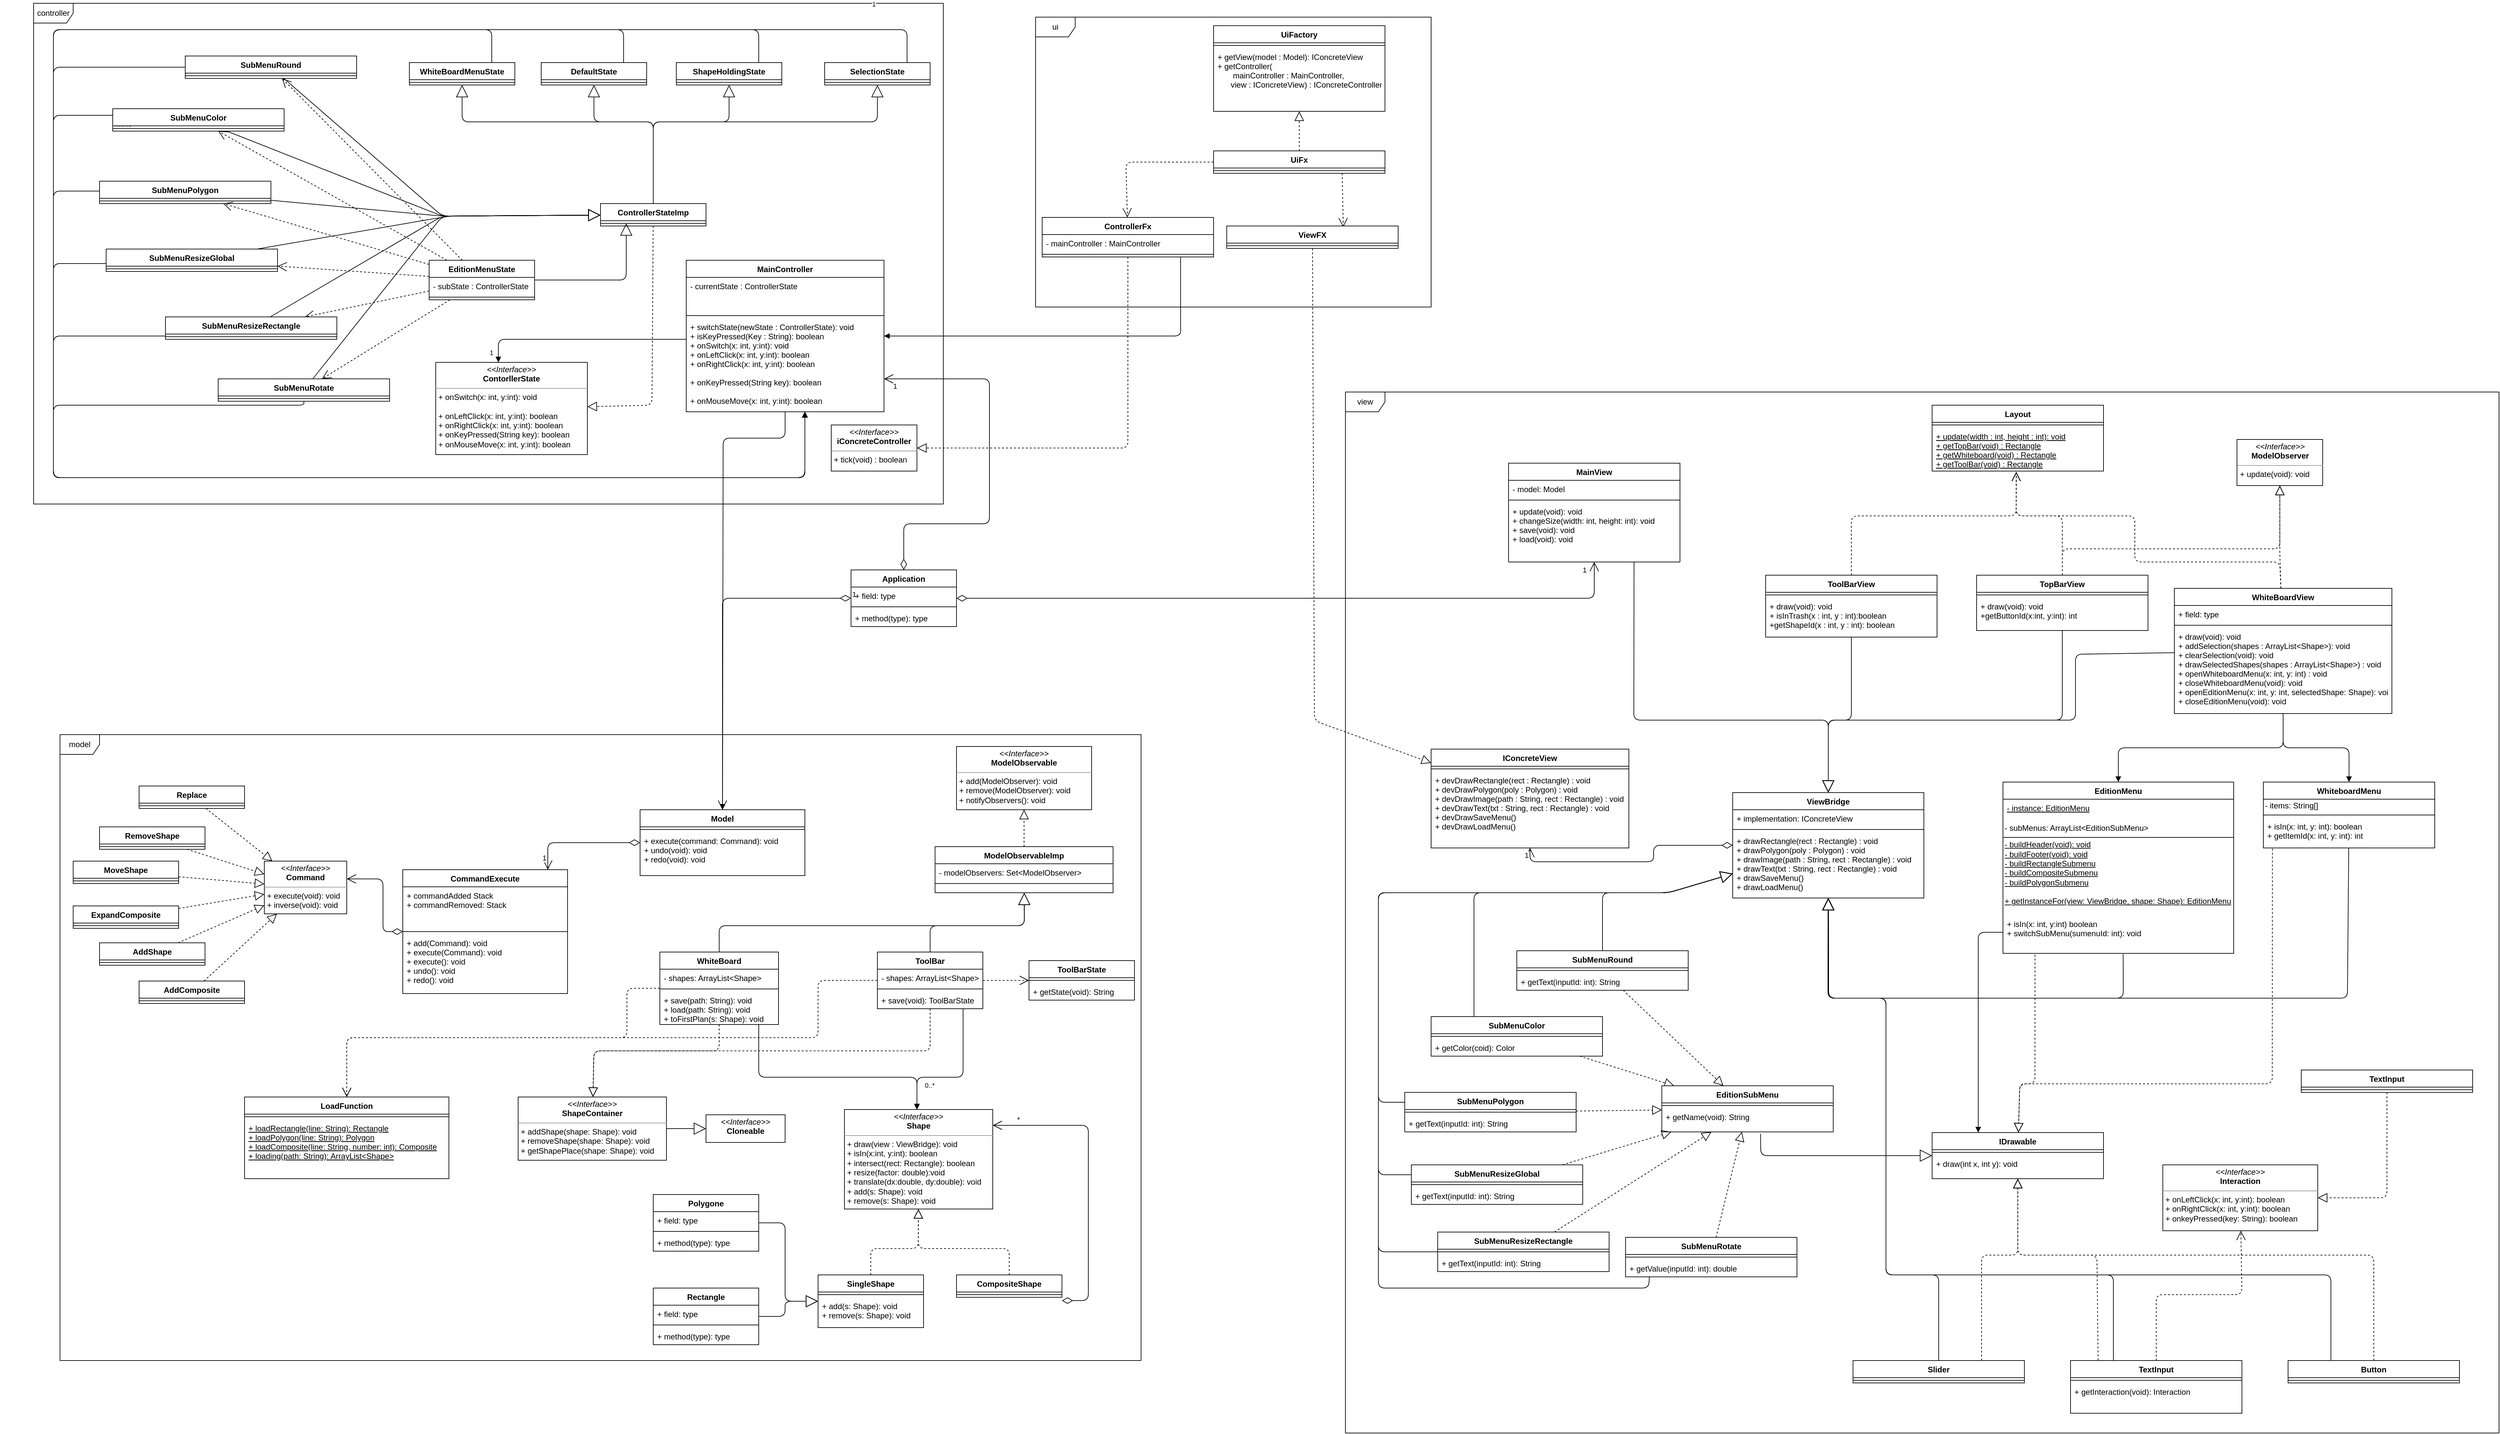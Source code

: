 <mxfile version="13.0.3" type="device"><diagram id="3WUZeyOoBX478enH_wou" name="Page-1"><mxGraphModel dx="6737" dy="5239" grid="1" gridSize="10" guides="1" tooltips="1" connect="1" arrows="1" fold="1" page="1" pageScale="1" pageWidth="827" pageHeight="1169" math="0" shadow="0"><root><mxCell id="0"/><mxCell id="1" parent="0"/><mxCell id="QmOK_By7xe1dukW6dALC-3" value="controller" style="shape=umlFrame;whiteSpace=wrap;html=1;" parent="1" vertex="1"><mxGeometry x="-640" y="-700" width="1380" height="760" as="geometry"/></mxCell><mxCell id="3yo8bo4FhC-pjFVV0GyX-97" value="model" style="shape=umlFrame;whiteSpace=wrap;html=1;" parent="1" vertex="1"><mxGeometry x="-600" y="410" width="1640" height="950" as="geometry"/></mxCell><mxCell id="3yo8bo4FhC-pjFVV0GyX-20" value="view" style="shape=umlFrame;whiteSpace=wrap;html=1;" parent="1" vertex="1"><mxGeometry x="1350" y="-110" width="1750" height="1580" as="geometry"/></mxCell><mxCell id="3yo8bo4FhC-pjFVV0GyX-21" value="ui" style="shape=umlFrame;whiteSpace=wrap;html=1;" parent="1" vertex="1"><mxGeometry x="880" y="-679" width="600" height="440" as="geometry"/></mxCell><mxCell id="7U6LZILb1uRu2cZWEhsG-42" value="*" style="endArrow=open;html=1;endSize=12;startArrow=diamondThin;startSize=14;startFill=0;edgeStyle=orthogonalEdgeStyle;align=left;verticalAlign=bottom;exitX=1;exitY=0.5;exitDx=0;exitDy=0;" parent="1" target="QmOK_By7xe1dukW6dALC-126" edge="1"><mxGeometry x="0.844" relative="1" as="geometry"><mxPoint x="920" y="1269.0" as="sourcePoint"/><mxPoint x="780.0" y="1003.0" as="targetPoint"/><Array as="points"><mxPoint x="960" y="1269"/><mxPoint x="960" y="1003"/></Array><mxPoint as="offset"/></mxGeometry></mxCell><mxCell id="7U6LZILb1uRu2cZWEhsG-53" value="" style="endArrow=block;endSize=16;endFill=0;html=1;" parent="1" source="7U6LZILb1uRu2cZWEhsG-45" target="7U6LZILb1uRu2cZWEhsG-37" edge="1"><mxGeometry width="160" relative="1" as="geometry"><mxPoint x="50" y="1346" as="sourcePoint"/><mxPoint x="170" y="1270.0" as="targetPoint"/><Array as="points"><mxPoint x="500" y="1151"/><mxPoint x="500" y="1270"/></Array></mxGeometry></mxCell><mxCell id="7U6LZILb1uRu2cZWEhsG-54" value="" style="endArrow=block;endSize=16;endFill=0;html=1;" parent="1" source="7U6LZILb1uRu2cZWEhsG-49" target="7U6LZILb1uRu2cZWEhsG-37" edge="1"><mxGeometry width="160" relative="1" as="geometry"><mxPoint x="290" y="1346" as="sourcePoint"/><mxPoint x="170" y="1270" as="targetPoint"/><Array as="points"><mxPoint x="500" y="1293"/><mxPoint x="500" y="1270"/></Array></mxGeometry></mxCell><mxCell id="7U6LZILb1uRu2cZWEhsG-61" value="" style="resizable=0;html=1;align=left;verticalAlign=bottom;labelBackgroundColor=#ffffff;fontSize=10;" parent="1" connectable="0" vertex="1"><mxGeometry x="80" y="582" as="geometry"><mxPoint x="-149" y="-264" as="offset"/></mxGeometry></mxCell><mxCell id="2tMdhOG5-SNlSsxjpB-i-44" value="1" style="endArrow=open;html=1;endSize=12;startArrow=diamondThin;startSize=14;startFill=0;edgeStyle=orthogonalEdgeStyle;align=left;verticalAlign=bottom;" parent="1" source="2tMdhOG5-SNlSsxjpB-i-64" target="2tMdhOG5-SNlSsxjpB-i-40" edge="1"><mxGeometry x="0.887" y="10" relative="1" as="geometry"><mxPoint x="1107.5" y="560" as="sourcePoint"/><mxPoint x="2137.5" y="910" as="targetPoint"/><mxPoint as="offset"/><Array as="points"><mxPoint x="1817.5" y="578"/><mxPoint x="1817.5" y="603"/></Array></mxGeometry></mxCell><mxCell id="2tMdhOG5-SNlSsxjpB-i-54" value="1" style="endArrow=open;html=1;endSize=12;startArrow=diamondThin;startSize=14;startFill=0;edgeStyle=orthogonalEdgeStyle;align=left;verticalAlign=bottom;" parent="1" source="7U6LZILb1uRu2cZWEhsG-1" target="7U6LZILb1uRu2cZWEhsG-5" edge="1"><mxGeometry x="-1" y="3" relative="1" as="geometry"><mxPoint x="220" y="410" as="sourcePoint"/><mxPoint x="380" y="410" as="targetPoint"/></mxGeometry></mxCell><mxCell id="2tMdhOG5-SNlSsxjpB-i-55" value="1" style="endArrow=open;html=1;endSize=12;startArrow=diamondThin;startSize=14;startFill=0;edgeStyle=orthogonalEdgeStyle;align=left;verticalAlign=bottom;" parent="1" source="7U6LZILb1uRu2cZWEhsG-5" target="7U6LZILb1uRu2cZWEhsG-97" edge="1"><mxGeometry x="0.903" y="-10" relative="1" as="geometry"><mxPoint x="455" y="152.0" as="sourcePoint"/><mxPoint x="70" y="352" as="targetPoint"/><Array as="points"><mxPoint x="140" y="574"/></Array><mxPoint as="offset"/></mxGeometry></mxCell><mxCell id="2tMdhOG5-SNlSsxjpB-i-56" value="" style="endArrow=open;html=1;endSize=12;startArrow=diamondThin;startSize=14;startFill=0;edgeStyle=orthogonalEdgeStyle;align=left;verticalAlign=bottom;" parent="1" source="7U6LZILb1uRu2cZWEhsG-97" target="QmOK_By7xe1dukW6dALC-114" edge="1"><mxGeometry x="-0.543" y="-14" relative="1" as="geometry"><mxPoint x="-450" y="823" as="sourcePoint"/><mxPoint x="-210" y="629" as="targetPoint"/><mxPoint as="offset"/><Array as="points"><mxPoint x="-110" y="709"/><mxPoint x="-110" y="629"/></Array></mxGeometry></mxCell><mxCell id="7U6LZILb1uRu2cZWEhsG-1" value="Application" style="swimlane;fontStyle=1;align=center;verticalAlign=top;childLayout=stackLayout;horizontal=1;startSize=26;horizontalStack=0;resizeParent=1;resizeParentMax=0;resizeLast=0;collapsible=1;marginBottom=0;" parent="1" vertex="1"><mxGeometry x="600" y="160" width="160" height="86" as="geometry"/></mxCell><mxCell id="7U6LZILb1uRu2cZWEhsG-2" value="+ field: type" style="text;strokeColor=none;fillColor=none;align=left;verticalAlign=top;spacingLeft=4;spacingRight=4;overflow=hidden;rotatable=0;points=[[0,0.5],[1,0.5]];portConstraint=eastwest;" parent="7U6LZILb1uRu2cZWEhsG-1" vertex="1"><mxGeometry y="26" width="160" height="26" as="geometry"/></mxCell><mxCell id="7U6LZILb1uRu2cZWEhsG-3" value="" style="line;strokeWidth=1;fillColor=none;align=left;verticalAlign=middle;spacingTop=-1;spacingLeft=3;spacingRight=3;rotatable=0;labelPosition=right;points=[];portConstraint=eastwest;" parent="7U6LZILb1uRu2cZWEhsG-1" vertex="1"><mxGeometry y="52" width="160" height="8" as="geometry"/></mxCell><mxCell id="7U6LZILb1uRu2cZWEhsG-4" value="+ method(type): type" style="text;strokeColor=none;fillColor=none;align=left;verticalAlign=top;spacingLeft=4;spacingRight=4;overflow=hidden;rotatable=0;points=[[0,0.5],[1,0.5]];portConstraint=eastwest;" parent="7U6LZILb1uRu2cZWEhsG-1" vertex="1"><mxGeometry y="60" width="160" height="26" as="geometry"/></mxCell><mxCell id="R3AVytcbFwQMf_7Zkljl-15" value="1" style="endArrow=open;html=1;endSize=12;startArrow=diamondThin;startSize=14;startFill=0;edgeStyle=orthogonalEdgeStyle;align=left;verticalAlign=bottom;exitX=0.5;exitY=0;exitDx=0;exitDy=0;" parent="1" source="7U6LZILb1uRu2cZWEhsG-1" target="R3AVytcbFwQMf_7Zkljl-4" edge="1"><mxGeometry x="0.959" y="20" relative="1" as="geometry"><mxPoint x="770" y="209.0" as="sourcePoint"/><mxPoint x="1160" y="210" as="targetPoint"/><Array as="points"><mxPoint x="680" y="90"/><mxPoint x="810" y="90"/><mxPoint x="810" y="-130"/></Array><mxPoint as="offset"/></mxGeometry></mxCell><mxCell id="R3AVytcbFwQMf_7Zkljl-16" value="" style="html=1;verticalAlign=bottom;endArrow=block;" parent="1" source="R3AVytcbFwQMf_7Zkljl-4" target="7U6LZILb1uRu2cZWEhsG-5" edge="1"><mxGeometry width="80" relative="1" as="geometry"><mxPoint x="975" y="-33" as="sourcePoint"/><mxPoint x="840" y="-33" as="targetPoint"/><Array as="points"><mxPoint x="500" y="-40"/><mxPoint x="406" y="-40"/></Array></mxGeometry></mxCell><mxCell id="iH1wXyO8_TVZQ7hlG0fk-22" value="" style="endArrow=block;endSize=16;endFill=0;html=1;" parent="1" source="iH1wXyO8_TVZQ7hlG0fk-2" target="iH1wXyO8_TVZQ7hlG0fk-10" edge="1"><mxGeometry width="160" relative="1" as="geometry"><mxPoint x="290" y="-96" as="sourcePoint"/><mxPoint x="290" y="-220" as="targetPoint"/><Array as="points"><mxPoint x="300" y="-520"/><mxPoint x="10" y="-520"/></Array></mxGeometry></mxCell><mxCell id="iH1wXyO8_TVZQ7hlG0fk-23" value="" style="endArrow=block;endSize=16;endFill=0;html=1;" parent="1" source="iH1wXyO8_TVZQ7hlG0fk-2" target="iH1wXyO8_TVZQ7hlG0fk-6" edge="1"><mxGeometry width="160" relative="1" as="geometry"><mxPoint x="302.833" y="-410" as="sourcePoint"/><mxPoint x="277.167" y="-564" as="targetPoint"/><Array as="points"><mxPoint x="300" y="-520"/><mxPoint x="210" y="-520"/></Array></mxGeometry></mxCell><mxCell id="iH1wXyO8_TVZQ7hlG0fk-24" value="" style="endArrow=block;endSize=16;endFill=0;html=1;" parent="1" source="iH1wXyO8_TVZQ7hlG0fk-2" target="iH1wXyO8_TVZQ7hlG0fk-18" edge="1"><mxGeometry width="160" relative="1" as="geometry"><mxPoint x="345.833" y="-410" as="sourcePoint"/><mxPoint x="474.167" y="-564" as="targetPoint"/><Array as="points"><mxPoint x="300" y="-520"/><mxPoint x="415" y="-520"/></Array></mxGeometry></mxCell><mxCell id="iH1wXyO8_TVZQ7hlG0fk-25" value="" style="endArrow=block;endSize=16;endFill=0;html=1;" parent="1" source="iH1wXyO8_TVZQ7hlG0fk-2" target="iH1wXyO8_TVZQ7hlG0fk-14" edge="1"><mxGeometry width="160" relative="1" as="geometry"><mxPoint x="390" y="-401.286" as="sourcePoint"/><mxPoint x="510" y="-452.714" as="targetPoint"/><Array as="points"><mxPoint x="300" y="-520"/><mxPoint x="640" y="-520"/></Array></mxGeometry></mxCell><mxCell id="3yo8bo4FhC-pjFVV0GyX-1" value="" style="endArrow=block;dashed=1;endFill=0;endSize=12;html=1;" parent="1" source="iH1wXyO8_TVZQ7hlG0fk-2" target="QmOK_By7xe1dukW6dALC-51" edge="1"><mxGeometry width="160" relative="1" as="geometry"><mxPoint x="205" y="-510" as="sourcePoint"/><mxPoint x="120" y="-130" as="targetPoint"/><Array as="points"><mxPoint x="298" y="-90"/></Array></mxGeometry></mxCell><mxCell id="3yo8bo4FhC-pjFVV0GyX-2" value="" style="endArrow=block;dashed=1;endFill=0;endSize=12;html=1;" parent="1" source="QmOK_By7xe1dukW6dALC-53" target="QmOK_By7xe1dukW6dALC-57" edge="1"><mxGeometry width="160" relative="1" as="geometry"><mxPoint x="1550" y="-252" as="sourcePoint"/><mxPoint x="1185" y="-390" as="targetPoint"/><Array as="points"><mxPoint x="1020" y="-25"/></Array></mxGeometry></mxCell><mxCell id="3yo8bo4FhC-pjFVV0GyX-3" value="" style="endArrow=block;dashed=1;endFill=0;endSize=12;html=1;" parent="1" source="1jR7pnZNuQC0l_XQHkd4-10" target="1jR7pnZNuQC0l_XQHkd4-6" edge="1"><mxGeometry width="160" relative="1" as="geometry"><mxPoint x="1105.08" y="-350" as="sourcePoint"/><mxPoint x="1040.0" y="-570" as="targetPoint"/></mxGeometry></mxCell><mxCell id="3yo8bo4FhC-pjFVV0GyX-4" value="" style="endArrow=block;dashed=1;endFill=0;endSize=12;html=1;" parent="1" source="2tMdhOG5-SNlSsxjpB-i-45" target="2tMdhOG5-SNlSsxjpB-i-40" edge="1"><mxGeometry width="160" relative="1" as="geometry"><mxPoint x="1010.08" y="40" as="sourcePoint"/><mxPoint x="945" y="-180" as="targetPoint"/><Array as="points"><mxPoint x="1303" y="389"/></Array></mxGeometry></mxCell><mxCell id="3yo8bo4FhC-pjFVV0GyX-5" value="" style="endArrow=open;endSize=12;dashed=1;html=1;" parent="1" source="1jR7pnZNuQC0l_XQHkd4-10" target="QmOK_By7xe1dukW6dALC-53" edge="1"><mxGeometry x="0.711" y="30" width="160" relative="1" as="geometry"><mxPoint x="470" y="-166" as="sourcePoint"/><mxPoint x="1010" y="-375" as="targetPoint"/><Array as="points"><mxPoint x="1017" y="-459"/></Array><mxPoint as="offset"/></mxGeometry></mxCell><mxCell id="3yo8bo4FhC-pjFVV0GyX-6" value="" style="endArrow=open;endSize=12;dashed=1;html=1;exitX=0.75;exitY=1;exitDx=0;exitDy=0;entryX=0.68;entryY=0.057;entryDx=0;entryDy=0;entryPerimeter=0;" parent="1" source="1jR7pnZNuQC0l_XQHkd4-10" target="2tMdhOG5-SNlSsxjpB-i-45" edge="1"><mxGeometry x="0.111" y="-70" width="160" relative="1" as="geometry"><mxPoint x="1346.234" y="-375" as="sourcePoint"/><mxPoint x="1060.032" y="-170" as="targetPoint"/><mxPoint as="offset"/></mxGeometry></mxCell><mxCell id="3yo8bo4FhC-pjFVV0GyX-8" value="" style="endArrow=block;dashed=1;endFill=0;endSize=12;html=1;" parent="1" source="2tMdhOG5-SNlSsxjpB-i-9" target="QmOK_By7xe1dukW6dALC-58" edge="1"><mxGeometry width="160" relative="1" as="geometry"><mxPoint x="2602.58" y="248" as="sourcePoint"/><mxPoint x="2767.5" y="42" as="targetPoint"/><Array as="points"><mxPoint x="2437.5" y="128"/><mxPoint x="2767.5" y="128"/></Array></mxGeometry></mxCell><mxCell id="3yo8bo4FhC-pjFVV0GyX-9" value="" style="endArrow=block;dashed=1;endFill=0;endSize=12;html=1;" parent="1" source="2tMdhOG5-SNlSsxjpB-i-13" target="QmOK_By7xe1dukW6dALC-58" edge="1"><mxGeometry width="160" relative="1" as="geometry"><mxPoint x="2727.5" y="397.52" as="sourcePoint"/><mxPoint x="2767.5" y="42" as="targetPoint"/><Array as="points"><mxPoint x="2767.5" y="138"/></Array></mxGeometry></mxCell><mxCell id="3yo8bo4FhC-pjFVV0GyX-22" value="" style="endArrow=block;dashed=1;endFill=0;endSize=12;html=1;exitX=0.139;exitY=1.028;exitDx=0;exitDy=0;exitPerimeter=0;" parent="1" source="QmOK_By7xe1dukW6dALC-68" target="3yo8bo4FhC-pjFVV0GyX-16" edge="1"><mxGeometry width="160" relative="1" as="geometry"><mxPoint x="2198.667" y="688" as="sourcePoint"/><mxPoint x="2330" y="918" as="targetPoint"/><Array as="points"><mxPoint x="2396" y="940"/><mxPoint x="2373" y="940"/></Array></mxGeometry></mxCell><mxCell id="3yo8bo4FhC-pjFVV0GyX-23" value="" style="endArrow=block;dashed=1;endFill=0;endSize=12;html=1;exitX=0.053;exitY=1.025;exitDx=0;exitDy=0;exitPerimeter=0;" parent="1" source="d4Q0qIlCnjLTKptumD0L-15" target="3yo8bo4FhC-pjFVV0GyX-16" edge="1"><mxGeometry width="160" relative="1" as="geometry"><mxPoint x="2160" y="1011.469" as="sourcePoint"/><mxPoint x="2520" y="828" as="targetPoint"/><Array as="points"><mxPoint x="2756" y="940"/><mxPoint x="2373" y="940"/></Array></mxGeometry></mxCell><mxCell id="3yo8bo4FhC-pjFVV0GyX-27" value="" style="endArrow=block;endSize=16;endFill=0;html=1;exitX=0.576;exitY=1.079;exitDx=0;exitDy=0;exitPerimeter=0;" parent="1" source="3yo8bo4FhC-pjFVV0GyX-26" target="3yo8bo4FhC-pjFVV0GyX-16" edge="1"><mxGeometry width="160" relative="1" as="geometry"><mxPoint x="1790" y="808" as="sourcePoint"/><mxPoint x="1950" y="808" as="targetPoint"/><Array as="points"><mxPoint x="1980" y="1049"/></Array></mxGeometry></mxCell><mxCell id="3yo8bo4FhC-pjFVV0GyX-46" value="" style="endArrow=block;dashed=1;endFill=0;endSize=12;html=1;" parent="1" source="3yo8bo4FhC-pjFVV0GyX-43" target="3yo8bo4FhC-pjFVV0GyX-24" edge="1"><mxGeometry width="160" relative="1" as="geometry"><mxPoint x="2660" y="1048" as="sourcePoint"/><mxPoint x="2390" y="857" as="targetPoint"/></mxGeometry></mxCell><mxCell id="3yo8bo4FhC-pjFVV0GyX-47" value="" style="endArrow=block;dashed=1;endFill=0;endSize=12;html=1;" parent="1" source="3yo8bo4FhC-pjFVV0GyX-28" target="3yo8bo4FhC-pjFVV0GyX-24" edge="1"><mxGeometry width="160" relative="1" as="geometry"><mxPoint x="1693.333" y="828" as="sourcePoint"/><mxPoint x="1873.333" y="963" as="targetPoint"/></mxGeometry></mxCell><mxCell id="3yo8bo4FhC-pjFVV0GyX-48" value="" style="endArrow=block;dashed=1;endFill=0;endSize=12;html=1;" parent="1" source="3yo8bo4FhC-pjFVV0GyX-31" target="3yo8bo4FhC-pjFVV0GyX-24" edge="1"><mxGeometry width="160" relative="1" as="geometry"><mxPoint x="1660.0" y="924.667" as="sourcePoint"/><mxPoint x="1795.909" y="963" as="targetPoint"/></mxGeometry></mxCell><mxCell id="3yo8bo4FhC-pjFVV0GyX-49" value="" style="endArrow=block;dashed=1;endFill=0;endSize=12;html=1;" parent="1" source="3yo8bo4FhC-pjFVV0GyX-34" target="3yo8bo4FhC-pjFVV0GyX-24" edge="1"><mxGeometry width="160" relative="1" as="geometry"><mxPoint x="1640.0" y="1001.415" as="sourcePoint"/><mxPoint x="1790" y="999.585" as="targetPoint"/></mxGeometry></mxCell><mxCell id="3yo8bo4FhC-pjFVV0GyX-50" value="" style="endArrow=block;dashed=1;endFill=0;endSize=12;html=1;" parent="1" source="3yo8bo4FhC-pjFVV0GyX-37" target="3yo8bo4FhC-pjFVV0GyX-24" edge="1"><mxGeometry width="160" relative="1" as="geometry"><mxPoint x="1670.0" y="1073.658" as="sourcePoint"/><mxPoint x="1804.348" y="1033" as="targetPoint"/></mxGeometry></mxCell><mxCell id="3yo8bo4FhC-pjFVV0GyX-51" value="" style="endArrow=block;dashed=1;endFill=0;endSize=12;html=1;" parent="1" source="3yo8bo4FhC-pjFVV0GyX-40" target="3yo8bo4FhC-pjFVV0GyX-24" edge="1"><mxGeometry width="160" relative="1" as="geometry"><mxPoint x="1665.111" y="1183" as="sourcePoint"/><mxPoint x="1871.778" y="1033" as="targetPoint"/></mxGeometry></mxCell><mxCell id="3yo8bo4FhC-pjFVV0GyX-54" value="" style="endArrow=block;endFill=1;html=1;edgeStyle=orthogonalEdgeStyle;align=left;verticalAlign=top;" parent="1" source="2tMdhOG5-SNlSsxjpB-i-13" target="QmOK_By7xe1dukW6dALC-65" edge="1"><mxGeometry x="-1" relative="1" as="geometry"><mxPoint x="2177.5" y="962.059" as="sourcePoint"/><mxPoint x="2327.5" y="726" as="targetPoint"/></mxGeometry></mxCell><mxCell id="3yo8bo4FhC-pjFVV0GyX-55" value="" style="resizable=0;html=1;align=left;verticalAlign=bottom;labelBackgroundColor=#ffffff;fontSize=10;" parent="3yo8bo4FhC-pjFVV0GyX-54" connectable="0" vertex="1"><mxGeometry x="-1" relative="1" as="geometry"><mxPoint x="-260" y="-100" as="offset"/></mxGeometry></mxCell><mxCell id="3yo8bo4FhC-pjFVV0GyX-56" value="" style="endArrow=block;endFill=1;html=1;edgeStyle=orthogonalEdgeStyle;align=left;verticalAlign=top;" parent="1" source="2tMdhOG5-SNlSsxjpB-i-13" target="d4Q0qIlCnjLTKptumD0L-13" edge="1"><mxGeometry x="-1" relative="1" as="geometry"><mxPoint x="2297.5" y="796" as="sourcePoint"/><mxPoint x="2307.5" y="922" as="targetPoint"/></mxGeometry></mxCell><mxCell id="3yo8bo4FhC-pjFVV0GyX-57" value="" style="resizable=0;html=1;align=left;verticalAlign=bottom;labelBackgroundColor=#ffffff;fontSize=10;" parent="3yo8bo4FhC-pjFVV0GyX-56" connectable="0" vertex="1"><mxGeometry x="-1" relative="1" as="geometry"><mxPoint x="-420" y="-130" as="offset"/></mxGeometry></mxCell><mxCell id="3yo8bo4FhC-pjFVV0GyX-70" value="&lt;p style=&quot;margin: 4px 0px 0px ; text-align: center&quot;&gt;&lt;i&gt;&amp;lt;&amp;lt;Interface&amp;gt;&amp;gt;&lt;/i&gt;&lt;br&gt;&lt;b&gt;Interaction&lt;/b&gt;&lt;/p&gt;&lt;hr size=&quot;1&quot;&gt;&lt;p style=&quot;margin: 0px 0px 0px 4px&quot;&gt;&lt;/p&gt;&lt;p style=&quot;margin: 0px 0px 0px 4px&quot;&gt;+ onLeftClick(x: int, y:int): boolean&lt;br&gt;+ onRightClick(x: int, y:int): boolean&lt;br&gt;&lt;/p&gt;&lt;p style=&quot;margin: 0px 0px 0px 4px&quot;&gt;+ onkeyPressed(key: String): boolean&lt;br&gt;&lt;/p&gt;" style="verticalAlign=top;align=left;overflow=fill;fontSize=12;fontFamily=Helvetica;html=1;" parent="1" vertex="1"><mxGeometry x="2590" y="1063" width="235" height="100" as="geometry"/></mxCell><mxCell id="3yo8bo4FhC-pjFVV0GyX-76" value="" style="endArrow=block;dashed=1;endFill=0;endSize=12;html=1;" parent="1" source="3yo8bo4FhC-pjFVV0GyX-73" target="3yo8bo4FhC-pjFVV0GyX-70" edge="1"><mxGeometry width="160" relative="1" as="geometry"><mxPoint x="2480" y="1490" as="sourcePoint"/><mxPoint x="2640" y="1490" as="targetPoint"/><Array as="points"><mxPoint x="2930" y="1113"/></Array></mxGeometry></mxCell><mxCell id="3yo8bo4FhC-pjFVV0GyX-79" value="" style="endArrow=open;endSize=12;dashed=1;html=1;entryX=0.491;entryY=1.019;entryDx=0;entryDy=0;entryPerimeter=0;" parent="1" source="2tMdhOG5-SNlSsxjpB-i-5" target="iH1wXyO8_TVZQ7hlG0fk-31" edge="1"><mxGeometry width="160" relative="1" as="geometry"><mxPoint x="2247.5" y="218" as="sourcePoint"/><mxPoint x="2367.5" y="18" as="targetPoint"/><Array as="points"><mxPoint x="2117.5" y="78"/><mxPoint x="2367.5" y="78"/></Array></mxGeometry></mxCell><mxCell id="3yo8bo4FhC-pjFVV0GyX-80" value="" style="endArrow=open;endSize=12;dashed=1;html=1;entryX=0.491;entryY=1.017;entryDx=0;entryDy=0;entryPerimeter=0;" parent="1" source="2tMdhOG5-SNlSsxjpB-i-9" target="iH1wXyO8_TVZQ7hlG0fk-31" edge="1"><mxGeometry width="160" relative="1" as="geometry"><mxPoint x="2172.5" y="178" as="sourcePoint"/><mxPoint x="2367.5" y="18" as="targetPoint"/><Array as="points"><mxPoint x="2437.5" y="78"/><mxPoint x="2367.5" y="78"/></Array></mxGeometry></mxCell><mxCell id="3yo8bo4FhC-pjFVV0GyX-81" value="" style="endArrow=open;endSize=12;dashed=1;html=1;entryX=0.491;entryY=1.017;entryDx=0;entryDy=0;entryPerimeter=0;" parent="1" source="2tMdhOG5-SNlSsxjpB-i-13" target="iH1wXyO8_TVZQ7hlG0fk-31" edge="1"><mxGeometry width="160" relative="1" as="geometry"><mxPoint x="2434.9" y="178" as="sourcePoint"/><mxPoint x="2369" y="20" as="targetPoint"/><Array as="points"><mxPoint x="2767.5" y="148"/><mxPoint x="2547.5" y="148"/><mxPoint x="2547.5" y="78"/><mxPoint x="2367.5" y="78"/></Array></mxGeometry></mxCell><mxCell id="3yo8bo4FhC-pjFVV0GyX-82" value="" style="resizable=0;html=1;align=left;verticalAlign=bottom;labelBackgroundColor=#ffffff;fontSize=10;" parent="1" connectable="0" vertex="1"><mxGeometry x="2512.5" y="239" as="geometry"><mxPoint x="-421" y="74" as="offset"/></mxGeometry></mxCell><mxCell id="3yo8bo4FhC-pjFVV0GyX-106" value="" style="endArrow=block;dashed=1;endFill=0;endSize=12;html=1;" parent="1" source="iH1wXyO8_TVZQ7hlG0fk-43" target="QmOK_By7xe1dukW6dALC-114" edge="1"><mxGeometry width="160" relative="1" as="geometry"><mxPoint x="-530" y="680" as="sourcePoint"/><mxPoint x="-320" y="663.162" as="targetPoint"/></mxGeometry></mxCell><mxCell id="3yo8bo4FhC-pjFVV0GyX-107" value="" style="endArrow=block;dashed=1;endFill=0;endSize=12;html=1;" parent="1" source="iH1wXyO8_TVZQ7hlG0fk-51" target="QmOK_By7xe1dukW6dALC-114" edge="1"><mxGeometry width="160" relative="1" as="geometry"><mxPoint x="-384.118" y="780" as="sourcePoint"/><mxPoint x="-297.713" y="680" as="targetPoint"/></mxGeometry></mxCell><mxCell id="3yo8bo4FhC-pjFVV0GyX-108" value="" style="endArrow=block;dashed=1;endFill=0;endSize=12;html=1;" parent="1" source="iH1wXyO8_TVZQ7hlG0fk-47" target="QmOK_By7xe1dukW6dALC-114" edge="1"><mxGeometry width="160" relative="1" as="geometry"><mxPoint x="-237.694" y="780" as="sourcePoint"/><mxPoint x="-258.919" y="680" as="targetPoint"/></mxGeometry></mxCell><mxCell id="3yo8bo4FhC-pjFVV0GyX-121" value="" style="endArrow=block;dashed=1;endFill=0;endSize=12;html=1;" parent="1" source="3yo8bo4FhC-pjFVV0GyX-109" target="QmOK_By7xe1dukW6dALC-114" edge="1"><mxGeometry width="160" relative="1" as="geometry"><mxPoint x="-520" y="723.364" as="sourcePoint"/><mxPoint x="-320" y="638.081" as="targetPoint"/></mxGeometry></mxCell><mxCell id="3yo8bo4FhC-pjFVV0GyX-122" value="" style="endArrow=block;dashed=1;endFill=0;endSize=12;html=1;" parent="1" source="3yo8bo4FhC-pjFVV0GyX-113" target="QmOK_By7xe1dukW6dALC-114" edge="1"><mxGeometry width="160" relative="1" as="geometry"><mxPoint x="-510" y="628.581" as="sourcePoint"/><mxPoint x="-318.623" y="610" as="targetPoint"/></mxGeometry></mxCell><mxCell id="3yo8bo4FhC-pjFVV0GyX-123" value="" style="endArrow=block;dashed=1;endFill=0;endSize=12;html=1;" parent="1" source="3yo8bo4FhC-pjFVV0GyX-117" target="QmOK_By7xe1dukW6dALC-114" edge="1"><mxGeometry width="160" relative="1" as="geometry"><mxPoint x="-460" y="545.632" as="sourcePoint"/><mxPoint x="-264.419" y="610" as="targetPoint"/></mxGeometry></mxCell><mxCell id="3yo8bo4FhC-pjFVV0GyX-124" value="" style="endArrow=block;dashed=1;endFill=0;endSize=12;html=1;" parent="1" source="7U6LZILb1uRu2cZWEhsG-17" target="QmOK_By7xe1dukW6dALC-119" edge="1"><mxGeometry width="160" relative="1" as="geometry"><mxPoint x="220" y="700" as="sourcePoint"/><mxPoint x="207.619" y="940" as="targetPoint"/><Array as="points"><mxPoint x="400" y="890"/><mxPoint x="210" y="890"/></Array></mxGeometry></mxCell><mxCell id="3yo8bo4FhC-pjFVV0GyX-125" value="" style="endArrow=block;dashed=1;endFill=0;endSize=12;html=1;" parent="1" source="iH1wXyO8_TVZQ7hlG0fk-36" target="QmOK_By7xe1dukW6dALC-119" edge="1"><mxGeometry width="160" relative="1" as="geometry"><mxPoint x="80" y="674.893" as="sourcePoint"/><mxPoint x="207.619" y="940" as="targetPoint"/><Array as="points"><mxPoint x="720" y="890"/><mxPoint x="210" y="890"/></Array></mxGeometry></mxCell><mxCell id="7U6LZILb1uRu2cZWEhsG-33" value="CompositeShape" style="swimlane;fontStyle=1;align=center;verticalAlign=top;childLayout=stackLayout;horizontal=1;startSize=26;horizontalStack=0;resizeParent=1;resizeParentMax=0;resizeLast=0;collapsible=1;marginBottom=0;" parent="1" vertex="1"><mxGeometry x="760" y="1230" width="160" height="34" as="geometry"/></mxCell><mxCell id="7U6LZILb1uRu2cZWEhsG-35" value="" style="line;strokeWidth=1;fillColor=none;align=left;verticalAlign=middle;spacingTop=-1;spacingLeft=3;spacingRight=3;rotatable=0;labelPosition=right;points=[];portConstraint=eastwest;" parent="7U6LZILb1uRu2cZWEhsG-33" vertex="1"><mxGeometry y="26" width="160" height="8" as="geometry"/></mxCell><mxCell id="iH1wXyO8_TVZQ7hlG0fk-36" value="ToolBar&#10;" style="swimlane;fontStyle=1;align=center;verticalAlign=top;childLayout=stackLayout;horizontal=1;startSize=26;horizontalStack=0;resizeParent=1;resizeParentMax=0;resizeLast=0;collapsible=1;marginBottom=0;" parent="1" vertex="1"><mxGeometry x="640" y="740" width="160" height="86" as="geometry"/></mxCell><mxCell id="iH1wXyO8_TVZQ7hlG0fk-37" value="- shapes: ArrayList&lt;Shape&gt;" style="text;strokeColor=none;fillColor=none;align=left;verticalAlign=top;spacingLeft=4;spacingRight=4;overflow=hidden;rotatable=0;points=[[0,0.5],[1,0.5]];portConstraint=eastwest;" parent="iH1wXyO8_TVZQ7hlG0fk-36" vertex="1"><mxGeometry y="26" width="160" height="26" as="geometry"/></mxCell><mxCell id="iH1wXyO8_TVZQ7hlG0fk-38" value="" style="line;strokeWidth=1;fillColor=none;align=left;verticalAlign=middle;spacingTop=-1;spacingLeft=3;spacingRight=3;rotatable=0;labelPosition=right;points=[];portConstraint=eastwest;" parent="iH1wXyO8_TVZQ7hlG0fk-36" vertex="1"><mxGeometry y="52" width="160" height="8" as="geometry"/></mxCell><mxCell id="iH1wXyO8_TVZQ7hlG0fk-39" value="+ save(void): ToolBarState" style="text;strokeColor=none;fillColor=none;align=left;verticalAlign=top;spacingLeft=4;spacingRight=4;overflow=hidden;rotatable=0;points=[[0,0.5],[1,0.5]];portConstraint=eastwest;" parent="iH1wXyO8_TVZQ7hlG0fk-36" vertex="1"><mxGeometry y="60" width="160" height="26" as="geometry"/></mxCell><mxCell id="7U6LZILb1uRu2cZWEhsG-97" value="CommandExecute" style="swimlane;fontStyle=1;align=center;verticalAlign=top;childLayout=stackLayout;horizontal=1;startSize=26;horizontalStack=0;resizeParent=1;resizeParentMax=0;resizeLast=0;collapsible=1;marginBottom=0;" parent="1" vertex="1"><mxGeometry x="-80" y="615" width="250" height="188" as="geometry"/></mxCell><mxCell id="7U6LZILb1uRu2cZWEhsG-98" value="+ commandAdded Stack&#10;+ commandRemoved: Stack" style="text;strokeColor=none;fillColor=none;align=left;verticalAlign=top;spacingLeft=4;spacingRight=4;overflow=hidden;rotatable=0;points=[[0,0.5],[1,0.5]];portConstraint=eastwest;" parent="7U6LZILb1uRu2cZWEhsG-97" vertex="1"><mxGeometry y="26" width="250" height="64" as="geometry"/></mxCell><mxCell id="7U6LZILb1uRu2cZWEhsG-99" value="" style="line;strokeWidth=1;fillColor=none;align=left;verticalAlign=middle;spacingTop=-1;spacingLeft=3;spacingRight=3;rotatable=0;labelPosition=right;points=[];portConstraint=eastwest;" parent="7U6LZILb1uRu2cZWEhsG-97" vertex="1"><mxGeometry y="90" width="250" height="8" as="geometry"/></mxCell><mxCell id="7U6LZILb1uRu2cZWEhsG-100" value="+ add(Command): void&#10;+ execute(Command): void&#10;+ execute(): void&#10;+ undo(): void&#10;+ redo(): void&#10;" style="text;strokeColor=none;fillColor=none;align=left;verticalAlign=top;spacingLeft=4;spacingRight=4;overflow=hidden;rotatable=0;points=[[0,0.5],[1,0.5]];portConstraint=eastwest;" parent="7U6LZILb1uRu2cZWEhsG-97" vertex="1"><mxGeometry y="98" width="250" height="90" as="geometry"/></mxCell><mxCell id="QmOK_By7xe1dukW6dALC-1" value="" style="endArrow=block;endFill=1;html=1;edgeStyle=orthogonalEdgeStyle;align=left;verticalAlign=top;" parent="1" source="R3AVytcbFwQMf_7Zkljl-4" edge="1"><mxGeometry x="-1" relative="1" as="geometry"><mxPoint x="-30" y="-140" as="sourcePoint"/><mxPoint x="65.029" y="-155" as="targetPoint"/><Array as="points"><mxPoint x="65" y="-190"/></Array></mxGeometry></mxCell><mxCell id="QmOK_By7xe1dukW6dALC-2" value="1" style="resizable=0;html=1;align=left;verticalAlign=bottom;labelBackgroundColor=#ffffff;fontSize=10;" parent="QmOK_By7xe1dukW6dALC-1" connectable="0" vertex="1"><mxGeometry x="-1" relative="1" as="geometry"><mxPoint x="-300" y="28.94" as="offset"/></mxGeometry></mxCell><mxCell id="QmOK_By7xe1dukW6dALC-8" value="" style="endArrow=block;endSize=16;endFill=0;html=1;" parent="1" source="3yo8bo4FhC-pjFVV0GyX-131" target="iH1wXyO8_TVZQ7hlG0fk-2" edge="1"><mxGeometry width="160" relative="1" as="geometry"><mxPoint x="355" y="-570" as="sourcePoint"/><mxPoint x="65" y="-734" as="targetPoint"/><Array as="points"><mxPoint x="-20" y="-377"/></Array></mxGeometry></mxCell><mxCell id="QmOK_By7xe1dukW6dALC-9" value="" style="endArrow=block;endSize=16;endFill=0;html=1;" parent="1" source="3yo8bo4FhC-pjFVV0GyX-134" target="iH1wXyO8_TVZQ7hlG0fk-2" edge="1"><mxGeometry width="160" relative="1" as="geometry"><mxPoint x="-344.044" y="-490" as="sourcePoint"/><mxPoint x="275" y="-538.535" as="targetPoint"/><Array as="points"><mxPoint x="-20" y="-377"/></Array></mxGeometry></mxCell><mxCell id="QmOK_By7xe1dukW6dALC-10" value="" style="endArrow=block;endSize=16;endFill=0;html=1;" parent="1" source="3yo8bo4FhC-pjFVV0GyX-137" target="iH1wXyO8_TVZQ7hlG0fk-2" edge="1"><mxGeometry width="160" relative="1" as="geometry"><mxPoint x="-270.0" y="-507.132" as="sourcePoint"/><mxPoint x="275" y="-524.457" as="targetPoint"/><Array as="points"><mxPoint x="-20" y="-377"/></Array></mxGeometry></mxCell><mxCell id="QmOK_By7xe1dukW6dALC-11" value="" style="endArrow=block;endSize=16;endFill=0;html=1;" parent="1" source="3yo8bo4FhC-pjFVV0GyX-140" target="iH1wXyO8_TVZQ7hlG0fk-2" edge="1"><mxGeometry width="160" relative="1" as="geometry"><mxPoint x="-280.003" y="-345" as="sourcePoint"/><mxPoint x="286.76" y="-446.652" as="targetPoint"/><Array as="points"><mxPoint x="-10" y="-377"/></Array></mxGeometry></mxCell><mxCell id="QmOK_By7xe1dukW6dALC-12" value="" style="endArrow=block;endSize=16;endFill=0;html=1;" parent="1" source="3yo8bo4FhC-pjFVV0GyX-143" target="iH1wXyO8_TVZQ7hlG0fk-2" edge="1"><mxGeometry width="160" relative="1" as="geometry"><mxPoint x="-261.552" y="-335" as="sourcePoint"/><mxPoint x="275" y="-502.087" as="targetPoint"/><Array as="points"><mxPoint x="-20" y="-377"/></Array></mxGeometry></mxCell><mxCell id="QmOK_By7xe1dukW6dALC-13" value="" style="endArrow=block;endSize=16;endFill=0;html=1;" parent="1" source="3yo8bo4FhC-pjFVV0GyX-146" target="iH1wXyO8_TVZQ7hlG0fk-2" edge="1"><mxGeometry width="160" relative="1" as="geometry"><mxPoint x="-241.053" y="-225" as="sourcePoint"/><mxPoint x="275" y="-486.467" as="targetPoint"/><Array as="points"><mxPoint x="-20" y="-377"/></Array></mxGeometry></mxCell><mxCell id="QmOK_By7xe1dukW6dALC-14" value="" style="endArrow=block;endSize=16;endFill=0;html=1;" parent="1" source="3yo8bo4FhC-pjFVV0GyX-149" edge="1"><mxGeometry width="160" relative="1" as="geometry"><mxPoint x="235" y="-587" as="sourcePoint"/><mxPoint x="259" y="-366" as="targetPoint"/><Array as="points"><mxPoint x="259" y="-280"/></Array></mxGeometry></mxCell><mxCell id="QmOK_By7xe1dukW6dALC-15" value="" style="endArrow=open;endSize=12;dashed=1;html=1;" parent="1" source="3yo8bo4FhC-pjFVV0GyX-149" target="3yo8bo4FhC-pjFVV0GyX-146" edge="1"><mxGeometry width="160" relative="1" as="geometry"><mxPoint x="50" y="-420" as="sourcePoint"/><mxPoint x="210" y="-420" as="targetPoint"/></mxGeometry></mxCell><mxCell id="QmOK_By7xe1dukW6dALC-16" value="" style="endArrow=open;endSize=12;dashed=1;html=1;" parent="1" source="3yo8bo4FhC-pjFVV0GyX-149" target="3yo8bo4FhC-pjFVV0GyX-143" edge="1"><mxGeometry width="160" relative="1" as="geometry"><mxPoint x="115" y="-214.807" as="sourcePoint"/><mxPoint x="-120.599" y="-120" as="targetPoint"/></mxGeometry></mxCell><mxCell id="QmOK_By7xe1dukW6dALC-17" value="" style="endArrow=open;endSize=12;dashed=1;html=1;" parent="1" source="3yo8bo4FhC-pjFVV0GyX-149" target="3yo8bo4FhC-pjFVV0GyX-140" edge="1"><mxGeometry width="160" relative="1" as="geometry"><mxPoint x="115" y="-237.369" as="sourcePoint"/><mxPoint x="-190" y="-200.65" as="targetPoint"/></mxGeometry></mxCell><mxCell id="QmOK_By7xe1dukW6dALC-18" value="" style="endArrow=open;endSize=12;dashed=1;html=1;" parent="1" source="3yo8bo4FhC-pjFVV0GyX-149" target="3yo8bo4FhC-pjFVV0GyX-137" edge="1"><mxGeometry width="160" relative="1" as="geometry"><mxPoint x="115" y="-253.564" as="sourcePoint"/><mxPoint x="-260" y="-284.333" as="targetPoint"/></mxGeometry></mxCell><mxCell id="QmOK_By7xe1dukW6dALC-19" value="" style="endArrow=open;endSize=12;dashed=1;html=1;" parent="1" source="3yo8bo4FhC-pjFVV0GyX-149" target="3yo8bo4FhC-pjFVV0GyX-134" edge="1"><mxGeometry width="160" relative="1" as="geometry"><mxPoint x="115" y="-267.553" as="sourcePoint"/><mxPoint x="-290" y="-371.602" as="targetPoint"/></mxGeometry></mxCell><mxCell id="QmOK_By7xe1dukW6dALC-20" value="" style="endArrow=open;endSize=12;dashed=1;html=1;" parent="1" source="3yo8bo4FhC-pjFVV0GyX-149" target="3yo8bo4FhC-pjFVV0GyX-131" edge="1"><mxGeometry width="160" relative="1" as="geometry"><mxPoint x="115" y="-283.706" as="sourcePoint"/><mxPoint x="-312.821" y="-480" as="targetPoint"/></mxGeometry></mxCell><mxCell id="QmOK_By7xe1dukW6dALC-29" value="" style="endArrow=block;endFill=1;html=1;edgeStyle=orthogonalEdgeStyle;align=left;verticalAlign=top;" parent="1" source="3yo8bo4FhC-pjFVV0GyX-146" target="R3AVytcbFwQMf_7Zkljl-4" edge="1"><mxGeometry x="-1" relative="1" as="geometry"><mxPoint x="-310" y="168.5" as="sourcePoint"/><mxPoint x="-470" y="111.5" as="targetPoint"/><Array as="points"><mxPoint x="-230" y="-90"/><mxPoint x="-610" y="-90"/><mxPoint x="-610" y="20"/><mxPoint x="530" y="20"/></Array></mxGeometry></mxCell><mxCell id="QmOK_By7xe1dukW6dALC-30" value="" style="resizable=0;html=1;align=left;verticalAlign=bottom;labelBackgroundColor=#ffffff;fontSize=10;" parent="QmOK_By7xe1dukW6dALC-29" connectable="0" vertex="1"><mxGeometry x="-1" relative="1" as="geometry"><mxPoint x="-150" y="-37" as="offset"/></mxGeometry></mxCell><mxCell id="QmOK_By7xe1dukW6dALC-31" value="" style="endArrow=block;endFill=1;html=1;edgeStyle=orthogonalEdgeStyle;align=left;verticalAlign=top;" parent="1" source="3yo8bo4FhC-pjFVV0GyX-143" target="R3AVytcbFwQMf_7Zkljl-4" edge="1"><mxGeometry x="-1" relative="1" as="geometry"><mxPoint x="-350" y="-80" as="sourcePoint"/><mxPoint x="90" y="118.0" as="targetPoint"/><Array as="points"><mxPoint x="-610" y="-195"/><mxPoint x="-610" y="20"/><mxPoint x="530" y="20"/></Array></mxGeometry></mxCell><mxCell id="QmOK_By7xe1dukW6dALC-32" value="" style="resizable=0;html=1;align=left;verticalAlign=bottom;labelBackgroundColor=#ffffff;fontSize=10;" parent="QmOK_By7xe1dukW6dALC-31" connectable="0" vertex="1"><mxGeometry x="-1" relative="1" as="geometry"><mxPoint x="-150" y="-37" as="offset"/></mxGeometry></mxCell><mxCell id="QmOK_By7xe1dukW6dALC-33" value="" style="endArrow=block;endFill=1;html=1;edgeStyle=orthogonalEdgeStyle;align=left;verticalAlign=top;" parent="1" source="3yo8bo4FhC-pjFVV0GyX-140" target="R3AVytcbFwQMf_7Zkljl-4" edge="1"><mxGeometry x="-1" relative="1" as="geometry"><mxPoint x="-450.0" y="-185" as="sourcePoint"/><mxPoint x="90" y="118" as="targetPoint"/><Array as="points"><mxPoint x="-610" y="-305"/><mxPoint x="-610" y="20"/><mxPoint x="530" y="20"/></Array></mxGeometry></mxCell><mxCell id="QmOK_By7xe1dukW6dALC-34" value="" style="resizable=0;html=1;align=left;verticalAlign=bottom;labelBackgroundColor=#ffffff;fontSize=10;" parent="QmOK_By7xe1dukW6dALC-33" connectable="0" vertex="1"><mxGeometry x="-1" relative="1" as="geometry"><mxPoint x="-150" y="-37" as="offset"/></mxGeometry></mxCell><mxCell id="QmOK_By7xe1dukW6dALC-35" value="" style="endArrow=block;endFill=1;html=1;edgeStyle=orthogonalEdgeStyle;align=left;verticalAlign=top;" parent="1" source="3yo8bo4FhC-pjFVV0GyX-137" target="R3AVytcbFwQMf_7Zkljl-4" edge="1"><mxGeometry x="-0.888" y="60" relative="1" as="geometry"><mxPoint x="-520" y="-294.941" as="sourcePoint"/><mxPoint x="90.0" y="118" as="targetPoint"/><Array as="points"><mxPoint x="-610" y="-415"/><mxPoint x="-610" y="20"/><mxPoint x="530" y="20"/></Array><mxPoint as="offset"/></mxGeometry></mxCell><mxCell id="QmOK_By7xe1dukW6dALC-36" value="" style="resizable=0;html=1;align=left;verticalAlign=bottom;labelBackgroundColor=#ffffff;fontSize=10;" parent="QmOK_By7xe1dukW6dALC-35" connectable="0" vertex="1"><mxGeometry x="-1" relative="1" as="geometry"><mxPoint x="-150" y="-37" as="offset"/></mxGeometry></mxCell><mxCell id="QmOK_By7xe1dukW6dALC-37" value="name" style="endArrow=block;endFill=1;html=1;edgeStyle=orthogonalEdgeStyle;align=left;verticalAlign=top;" parent="1" source="3yo8bo4FhC-pjFVV0GyX-134" target="R3AVytcbFwQMf_7Zkljl-4" edge="1"><mxGeometry x="-1" relative="1" as="geometry"><mxPoint x="-550" y="-404.941" as="sourcePoint"/><mxPoint x="90.0" y="118" as="targetPoint"/><Array as="points"><mxPoint x="-610" y="-530"/><mxPoint x="-610" y="20"/><mxPoint x="530" y="20"/></Array></mxGeometry></mxCell><mxCell id="QmOK_By7xe1dukW6dALC-38" value="" style="resizable=0;html=1;align=left;verticalAlign=bottom;labelBackgroundColor=#ffffff;fontSize=10;" parent="QmOK_By7xe1dukW6dALC-37" connectable="0" vertex="1"><mxGeometry x="-1" relative="1" as="geometry"><mxPoint x="-150" y="-37" as="offset"/></mxGeometry></mxCell><mxCell id="QmOK_By7xe1dukW6dALC-39" value="" style="endArrow=block;endFill=1;html=1;edgeStyle=orthogonalEdgeStyle;align=left;verticalAlign=top;" parent="1" source="3yo8bo4FhC-pjFVV0GyX-131" target="R3AVytcbFwQMf_7Zkljl-4" edge="1"><mxGeometry x="-0.98" y="13" relative="1" as="geometry"><mxPoint x="-610" y="-620" as="sourcePoint"/><mxPoint x="90.0" y="118" as="targetPoint"/><Array as="points"><mxPoint x="-610" y="-603"/><mxPoint x="-610" y="20"/><mxPoint x="530" y="20"/></Array><mxPoint as="offset"/></mxGeometry></mxCell><mxCell id="QmOK_By7xe1dukW6dALC-40" value="" style="resizable=0;html=1;align=left;verticalAlign=bottom;labelBackgroundColor=#ffffff;fontSize=10;" parent="QmOK_By7xe1dukW6dALC-39" connectable="0" vertex="1"><mxGeometry x="-1" relative="1" as="geometry"><mxPoint x="-150" y="-37" as="offset"/></mxGeometry></mxCell><mxCell id="QmOK_By7xe1dukW6dALC-41" value="name" style="endArrow=block;endFill=1;html=1;edgeStyle=orthogonalEdgeStyle;align=left;verticalAlign=top;" parent="1" source="iH1wXyO8_TVZQ7hlG0fk-10" target="R3AVytcbFwQMf_7Zkljl-4" edge="1"><mxGeometry x="-1" relative="1" as="geometry"><mxPoint x="-420" y="-640" as="sourcePoint"/><mxPoint x="90" y="118" as="targetPoint"/><Array as="points"><mxPoint x="55" y="-660"/><mxPoint x="-610" y="-660"/><mxPoint x="-610" y="20"/><mxPoint x="530" y="20"/></Array></mxGeometry></mxCell><mxCell id="QmOK_By7xe1dukW6dALC-42" value="" style="resizable=0;html=1;align=left;verticalAlign=bottom;labelBackgroundColor=#ffffff;fontSize=10;" parent="QmOK_By7xe1dukW6dALC-41" connectable="0" vertex="1"><mxGeometry x="-1" relative="1" as="geometry"><mxPoint x="-150" y="-37" as="offset"/></mxGeometry></mxCell><mxCell id="QmOK_By7xe1dukW6dALC-43" value="name" style="endArrow=block;endFill=1;html=1;edgeStyle=orthogonalEdgeStyle;align=left;verticalAlign=top;" parent="1" source="iH1wXyO8_TVZQ7hlG0fk-6" target="R3AVytcbFwQMf_7Zkljl-4" edge="1"><mxGeometry x="-1" relative="1" as="geometry"><mxPoint x="65" y="-820" as="sourcePoint"/><mxPoint x="90" y="118" as="targetPoint"/><Array as="points"><mxPoint x="255" y="-660"/><mxPoint x="-610" y="-660"/><mxPoint x="-610" y="20"/><mxPoint x="530" y="20"/></Array></mxGeometry></mxCell><mxCell id="QmOK_By7xe1dukW6dALC-44" value="" style="resizable=0;html=1;align=left;verticalAlign=bottom;labelBackgroundColor=#ffffff;fontSize=10;" parent="QmOK_By7xe1dukW6dALC-43" connectable="0" vertex="1"><mxGeometry x="-1" relative="1" as="geometry"><mxPoint x="-150" y="-37" as="offset"/></mxGeometry></mxCell><mxCell id="QmOK_By7xe1dukW6dALC-45" value="name" style="endArrow=block;endFill=1;html=1;edgeStyle=orthogonalEdgeStyle;align=left;verticalAlign=top;" parent="1" source="iH1wXyO8_TVZQ7hlG0fk-18" target="R3AVytcbFwQMf_7Zkljl-4" edge="1"><mxGeometry x="-1" relative="1" as="geometry"><mxPoint x="265" y="-820" as="sourcePoint"/><mxPoint x="90" y="118" as="targetPoint"/><Array as="points"><mxPoint x="460" y="-660"/><mxPoint x="-610" y="-660"/><mxPoint x="-610" y="20"/><mxPoint x="530" y="20"/></Array></mxGeometry></mxCell><mxCell id="QmOK_By7xe1dukW6dALC-46" value="" style="resizable=0;html=1;align=left;verticalAlign=bottom;labelBackgroundColor=#ffffff;fontSize=10;" parent="QmOK_By7xe1dukW6dALC-45" connectable="0" vertex="1"><mxGeometry x="-1" relative="1" as="geometry"><mxPoint x="-150" y="-37" as="offset"/></mxGeometry></mxCell><mxCell id="QmOK_By7xe1dukW6dALC-47" value="name" style="endArrow=block;endFill=1;html=1;edgeStyle=orthogonalEdgeStyle;align=left;verticalAlign=top;" parent="1" source="iH1wXyO8_TVZQ7hlG0fk-14" target="R3AVytcbFwQMf_7Zkljl-4" edge="1"><mxGeometry x="-1" relative="1" as="geometry"><mxPoint x="470" y="-820" as="sourcePoint"/><mxPoint x="90" y="118" as="targetPoint"/><Array as="points"><mxPoint x="685" y="-660"/><mxPoint x="-610" y="-660"/><mxPoint x="-610" y="20"/><mxPoint x="530" y="20"/></Array></mxGeometry></mxCell><mxCell id="QmOK_By7xe1dukW6dALC-48" value="" style="resizable=0;html=1;align=left;verticalAlign=bottom;labelBackgroundColor=#ffffff;fontSize=10;" parent="QmOK_By7xe1dukW6dALC-47" connectable="0" vertex="1"><mxGeometry x="-1" relative="1" as="geometry"><mxPoint x="-150" y="-37" as="offset"/></mxGeometry></mxCell><mxCell id="QmOK_By7xe1dukW6dALC-49" value="" style="endArrow=block;endFill=1;html=1;edgeStyle=orthogonalEdgeStyle;align=left;verticalAlign=top;" parent="1" source="QmOK_By7xe1dukW6dALC-53" target="R3AVytcbFwQMf_7Zkljl-4" edge="1"><mxGeometry x="-1" relative="1" as="geometry"><mxPoint x="1550" y="-252" as="sourcePoint"/><mxPoint x="1160" y="20" as="targetPoint"/><Array as="points"><mxPoint x="1100" y="-220"/><mxPoint x="1100" y="-195"/></Array></mxGeometry></mxCell><mxCell id="QmOK_By7xe1dukW6dALC-50" value="1" style="resizable=0;html=1;align=left;verticalAlign=bottom;labelBackgroundColor=#ffffff;fontSize=10;" parent="QmOK_By7xe1dukW6dALC-49" connectable="0" vertex="1"><mxGeometry x="-1" relative="1" as="geometry"><mxPoint x="-470" y="-376" as="offset"/></mxGeometry></mxCell><mxCell id="QmOK_By7xe1dukW6dALC-51" value="&lt;p style=&quot;margin: 4px 0px 0px ; text-align: center&quot;&gt;&lt;i&gt;&amp;lt;&amp;lt;Interface&amp;gt;&amp;gt;&lt;/i&gt;&lt;br&gt;&lt;b&gt;ContorllerState&lt;/b&gt;&lt;/p&gt;&lt;hr size=&quot;1&quot;&gt;&lt;p style=&quot;margin: 0px 0px 0px 4px&quot;&gt;&lt;/p&gt;&lt;p style=&quot;margin: 0px 0px 0px 4px&quot;&gt;+ onSwitch(x: int, y:int): void&lt;br&gt;&lt;br&gt;&lt;/p&gt;&lt;p style=&quot;margin: 0px 0px 0px 4px&quot;&gt;+ onLeftClick(x: int, y:int): boolean&lt;/p&gt;&lt;p style=&quot;margin: 0px 0px 0px 4px&quot;&gt;+ onRightClick(x: int, y:int): boolean&lt;br&gt;&lt;/p&gt;&lt;p style=&quot;margin: 0px 0px 0px 4px&quot;&gt;+ onKeyPressed(String key): boolean&lt;br&gt;&lt;/p&gt;&lt;p style=&quot;margin: 0px 0px 0px 4px&quot;&gt;+ onMouseMove(x: int, y:int): boolean&lt;br&gt;&lt;/p&gt;" style="verticalAlign=top;align=left;overflow=fill;fontSize=12;fontFamily=Helvetica;html=1;" parent="1" vertex="1"><mxGeometry x="-30" y="-155" width="230" height="140" as="geometry"/></mxCell><mxCell id="QmOK_By7xe1dukW6dALC-57" value="&lt;p style=&quot;margin: 4px 0px 0px ; text-align: center&quot;&gt;&lt;i&gt;&amp;lt;&amp;lt;Interface&amp;gt;&amp;gt;&lt;/i&gt;&lt;br&gt;&lt;b&gt;iConcreteController&lt;/b&gt;&lt;/p&gt;&lt;hr size=&quot;1&quot;&gt;&lt;p style=&quot;margin: 0px 0px 0px 4px&quot;&gt;&lt;/p&gt;&lt;p style=&quot;margin: 0px 0px 0px 4px&quot;&gt;+ tick(void) : boolean&lt;/p&gt;" style="verticalAlign=top;align=left;overflow=fill;fontSize=12;fontFamily=Helvetica;html=1;" parent="1" vertex="1"><mxGeometry x="570" y="-60" width="130" height="70" as="geometry"/></mxCell><mxCell id="QmOK_By7xe1dukW6dALC-58" value="&lt;p style=&quot;margin: 4px 0px 0px ; text-align: center&quot;&gt;&lt;i&gt;&amp;lt;&amp;lt;Interface&amp;gt;&amp;gt;&lt;/i&gt;&lt;br&gt;&lt;b&gt;ModelObserver&lt;/b&gt;&lt;/p&gt;&lt;hr size=&quot;1&quot;&gt;&lt;p style=&quot;margin: 0px 0px 0px 4px&quot;&gt;&lt;/p&gt;&lt;p style=&quot;margin: 0px 0px 0px 4px&quot;&gt;+ update(void): void&lt;br&gt;&lt;/p&gt;" style="verticalAlign=top;align=left;overflow=fill;fontSize=12;fontFamily=Helvetica;html=1;" parent="1" vertex="1"><mxGeometry x="2702.5" y="-38" width="130" height="70" as="geometry"/></mxCell><mxCell id="QmOK_By7xe1dukW6dALC-94" value="" style="endArrow=open;endSize=12;dashed=1;html=1;" parent="1" source="3yo8bo4FhC-pjFVV0GyX-61" target="3yo8bo4FhC-pjFVV0GyX-70" edge="1"><mxGeometry x="1" y="171" width="160" relative="1" as="geometry"><mxPoint x="2510" y="1410" as="sourcePoint"/><mxPoint x="2670" y="1410" as="targetPoint"/><mxPoint x="-1" y="20" as="offset"/><Array as="points"><mxPoint x="2580" y="1260"/><mxPoint x="2710" y="1260"/></Array></mxGeometry></mxCell><mxCell id="QmOK_By7xe1dukW6dALC-107" value="" style="endArrow=block;endFill=1;html=1;edgeStyle=orthogonalEdgeStyle;align=left;verticalAlign=top;" parent="1" source="QmOK_By7xe1dukW6dALC-65" target="3yo8bo4FhC-pjFVV0GyX-16" edge="1"><mxGeometry x="-0.656" y="30" relative="1" as="geometry"><mxPoint x="2068" y="768" as="sourcePoint"/><mxPoint x="1920" y="963" as="targetPoint"/><mxPoint as="offset"/><Array as="points"><mxPoint x="2310" y="710"/></Array></mxGeometry></mxCell><mxCell id="QmOK_By7xe1dukW6dALC-108" value="" style="resizable=0;html=1;align=left;verticalAlign=bottom;labelBackgroundColor=#ffffff;fontSize=10;" parent="QmOK_By7xe1dukW6dALC-107" connectable="0" vertex="1"><mxGeometry x="-1" relative="1" as="geometry"><mxPoint x="-140" y="180" as="offset"/></mxGeometry></mxCell><mxCell id="QmOK_By7xe1dukW6dALC-110" value="" style="endArrow=block;dashed=1;endFill=0;endSize=12;html=1;" parent="1" source="3yo8bo4FhC-pjFVV0GyX-64" target="3yo8bo4FhC-pjFVV0GyX-16" edge="1"><mxGeometry width="160" relative="1" as="geometry"><mxPoint x="1915.698" y="1183" as="sourcePoint"/><mxPoint x="1919.186" y="1033" as="targetPoint"/><Array as="points"><mxPoint x="2910" y="1200"/><mxPoint x="2370" y="1200"/></Array></mxGeometry></mxCell><mxCell id="QmOK_By7xe1dukW6dALC-111" value="" style="endArrow=block;dashed=1;endFill=0;endSize=12;html=1;exitX=0.161;exitY=-0.004;exitDx=0;exitDy=0;exitPerimeter=0;" parent="1" source="3yo8bo4FhC-pjFVV0GyX-61" target="3yo8bo4FhC-pjFVV0GyX-16" edge="1"><mxGeometry width="160" relative="1" as="geometry"><mxPoint x="2161.707" y="1428" as="sourcePoint"/><mxPoint x="2362.256" y="1175.0" as="targetPoint"/><Array as="points"><mxPoint x="2490" y="1200"/><mxPoint x="2370" y="1200"/></Array></mxGeometry></mxCell><mxCell id="QmOK_By7xe1dukW6dALC-112" value="" style="endArrow=block;dashed=1;endFill=0;endSize=12;html=1;exitX=0.75;exitY=0;exitDx=0;exitDy=0;" parent="1" source="3yo8bo4FhC-pjFVV0GyX-58" target="3yo8bo4FhC-pjFVV0GyX-16" edge="1"><mxGeometry width="160" relative="1" as="geometry"><mxPoint x="1871.951" y="1428" as="sourcePoint"/><mxPoint x="2327.043" y="1175.0" as="targetPoint"/><Array as="points"><mxPoint x="2315" y="1200"/><mxPoint x="2370" y="1200"/></Array></mxGeometry></mxCell><mxCell id="QmOK_By7xe1dukW6dALC-114" value="&lt;p style=&quot;margin: 4px 0px 0px ; text-align: center&quot;&gt;&lt;i&gt;&amp;lt;&amp;lt;Interface&amp;gt;&amp;gt;&lt;/i&gt;&lt;br&gt;&lt;b&gt;Command&lt;/b&gt;&lt;/p&gt;&lt;hr size=&quot;1&quot;&gt;&lt;p style=&quot;margin: 0px 0px 0px 4px&quot;&gt;&lt;/p&gt;&lt;p style=&quot;margin: 0px 0px 0px 4px&quot;&gt;+ execute(void): void&lt;br style=&quot;padding: 0px ; margin: 0px&quot;&gt;+ inverse(void): void&lt;br&gt;&lt;/p&gt;" style="verticalAlign=top;align=left;overflow=fill;fontSize=12;fontFamily=Helvetica;html=1;" parent="1" vertex="1"><mxGeometry x="-290" y="602" width="125" height="80" as="geometry"/></mxCell><mxCell id="QmOK_By7xe1dukW6dALC-115" value="&lt;p style=&quot;margin: 4px 0px 0px ; text-align: center&quot;&gt;&lt;i&gt;&amp;lt;&amp;lt;Interface&amp;gt;&amp;gt;&lt;/i&gt;&lt;br&gt;&lt;b&gt;ModelObservable&lt;/b&gt;&lt;/p&gt;&lt;hr size=&quot;1&quot;&gt;&lt;p style=&quot;margin: 0px 0px 0px 4px&quot;&gt;&lt;/p&gt;&lt;p style=&quot;margin: 0px 0px 0px 4px&quot;&gt;+ add(ModelObserver): void&lt;br style=&quot;padding: 0px ; margin: 0px&quot;&gt;+ remove(ModelObserver): void&lt;br style=&quot;padding: 0px ; margin: 0px&quot;&gt;+ notifyObservers(): void&lt;br&gt;&lt;/p&gt;" style="verticalAlign=top;align=left;overflow=fill;fontSize=12;fontFamily=Helvetica;html=1;" parent="1" vertex="1"><mxGeometry x="760" y="428" width="205" height="96" as="geometry"/></mxCell><mxCell id="QmOK_By7xe1dukW6dALC-116" value="" style="endArrow=block;dashed=1;endFill=0;endSize=12;html=1;" parent="1" source="Dig5S7NcElGt3HjC4foM-9" target="QmOK_By7xe1dukW6dALC-115" edge="1"><mxGeometry width="160" relative="1" as="geometry"><mxPoint x="410.0" y="750" as="sourcePoint"/><mxPoint x="873.942" y="646" as="targetPoint"/></mxGeometry></mxCell><mxCell id="QmOK_By7xe1dukW6dALC-117" value="" style="endArrow=block;endSize=16;endFill=0;html=1;" parent="1" source="7U6LZILb1uRu2cZWEhsG-17" target="Dig5S7NcElGt3HjC4foM-9" edge="1"><mxGeometry width="160" relative="1" as="geometry"><mxPoint x="480.0" y="630" as="sourcePoint"/><mxPoint x="610.0" y="490" as="targetPoint"/><Array as="points"><mxPoint x="400" y="700"/><mxPoint x="863" y="700"/></Array></mxGeometry></mxCell><mxCell id="QmOK_By7xe1dukW6dALC-118" value="" style="endArrow=block;endSize=16;endFill=0;html=1;" parent="1" source="iH1wXyO8_TVZQ7hlG0fk-36" target="Dig5S7NcElGt3HjC4foM-9" edge="1"><mxGeometry width="160" relative="1" as="geometry"><mxPoint x="490.0" y="752.87" as="sourcePoint"/><mxPoint x="802.726" y="596" as="targetPoint"/><Array as="points"><mxPoint x="720" y="700"/><mxPoint x="863" y="700"/></Array></mxGeometry></mxCell><mxCell id="QmOK_By7xe1dukW6dALC-119" value="&lt;p style=&quot;margin: 4px 0px 0px ; text-align: center&quot;&gt;&lt;i&gt;&amp;lt;&amp;lt;Interface&amp;gt;&amp;gt;&lt;/i&gt;&lt;br&gt;&lt;b&gt;ShapeContainer&lt;/b&gt;&lt;/p&gt;&lt;hr size=&quot;1&quot;&gt;&lt;p style=&quot;margin: 0px 0px 0px 4px&quot;&gt;&lt;/p&gt;&lt;p style=&quot;margin: 0px 0px 0px 4px&quot;&gt;+ addShape(shape: Shape): void&lt;br style=&quot;padding: 0px ; margin: 0px&quot;&gt;+ removeShape(shape: Shape): void&lt;br style=&quot;padding: 0px ; margin: 0px&quot;&gt;+ getShapePlace(shape: Shape): void&lt;br&gt;&lt;/p&gt;" style="verticalAlign=top;align=left;overflow=fill;fontSize=12;fontFamily=Helvetica;html=1;" parent="1" vertex="1"><mxGeometry x="95" y="960" width="225" height="96" as="geometry"/></mxCell><mxCell id="QmOK_By7xe1dukW6dALC-122" value="" style="endArrow=block;endFill=1;html=1;edgeStyle=orthogonalEdgeStyle;align=left;verticalAlign=top;" parent="1" source="7U6LZILb1uRu2cZWEhsG-17" target="QmOK_By7xe1dukW6dALC-126" edge="1"><mxGeometry x="-1" relative="1" as="geometry"><mxPoint x="300" y="1000" as="sourcePoint"/><mxPoint x="700.0" y="960" as="targetPoint"/><Array as="points"><mxPoint x="460" y="930"/><mxPoint x="700" y="930"/></Array></mxGeometry></mxCell><mxCell id="QmOK_By7xe1dukW6dALC-124" value="" style="endArrow=block;endFill=1;html=1;edgeStyle=orthogonalEdgeStyle;align=left;verticalAlign=top;" parent="1" source="iH1wXyO8_TVZQ7hlG0fk-36" target="QmOK_By7xe1dukW6dALC-126" edge="1"><mxGeometry x="-1" relative="1" as="geometry"><mxPoint x="490" y="793" as="sourcePoint"/><mxPoint x="700.0" y="960" as="targetPoint"/><Array as="points"><mxPoint x="770" y="930"/><mxPoint x="700" y="930"/></Array></mxGeometry></mxCell><mxCell id="QmOK_By7xe1dukW6dALC-125" value="0..*" style="resizable=0;html=1;align=left;verticalAlign=bottom;labelBackgroundColor=#ffffff;fontSize=10;" parent="QmOK_By7xe1dukW6dALC-124" connectable="0" vertex="1"><mxGeometry x="-1" relative="1" as="geometry"><mxPoint x="-60" y="124" as="offset"/></mxGeometry></mxCell><mxCell id="7U6LZILb1uRu2cZWEhsG-17" value="WhiteBoard" style="swimlane;fontStyle=1;align=center;verticalAlign=top;childLayout=stackLayout;horizontal=1;startSize=26;horizontalStack=0;resizeParent=1;resizeParentMax=0;resizeLast=0;collapsible=1;marginBottom=0;" parent="1" vertex="1"><mxGeometry x="310" y="740" width="180" height="110" as="geometry"/></mxCell><mxCell id="7U6LZILb1uRu2cZWEhsG-18" value="- shapes: ArrayList&lt;Shape&gt;" style="text;strokeColor=none;fillColor=none;align=left;verticalAlign=top;spacingLeft=4;spacingRight=4;overflow=hidden;rotatable=0;points=[[0,0.5],[1,0.5]];portConstraint=eastwest;" parent="7U6LZILb1uRu2cZWEhsG-17" vertex="1"><mxGeometry y="26" width="180" height="26" as="geometry"/></mxCell><mxCell id="7U6LZILb1uRu2cZWEhsG-19" value="" style="line;strokeWidth=1;fillColor=none;align=left;verticalAlign=middle;spacingTop=-1;spacingLeft=3;spacingRight=3;rotatable=0;labelPosition=right;points=[];portConstraint=eastwest;" parent="7U6LZILb1uRu2cZWEhsG-17" vertex="1"><mxGeometry y="52" width="180" height="8" as="geometry"/></mxCell><mxCell id="7U6LZILb1uRu2cZWEhsG-20" value="+ save(path: String): void&#10;+ load(path: String): void&#10;+ toFirstPlan(s: Shape): void" style="text;strokeColor=none;fillColor=none;align=left;verticalAlign=top;spacingLeft=4;spacingRight=4;overflow=hidden;rotatable=0;points=[[0,0.5],[1,0.5]];portConstraint=eastwest;" parent="7U6LZILb1uRu2cZWEhsG-17" vertex="1"><mxGeometry y="60" width="180" height="50" as="geometry"/></mxCell><mxCell id="QmOK_By7xe1dukW6dALC-126" value="&lt;p style=&quot;margin: 4px 0px 0px ; text-align: center&quot;&gt;&lt;i&gt;&amp;lt;&amp;lt;Interface&amp;gt;&amp;gt;&lt;/i&gt;&lt;br&gt;&lt;b&gt;Shape&lt;/b&gt;&lt;/p&gt;&lt;hr size=&quot;1&quot;&gt;&lt;p style=&quot;margin: 0px 0px 0px 4px&quot;&gt;&lt;/p&gt;&lt;p style=&quot;margin: 0px 0px 0px 4px&quot;&gt;+ draw(view : ViewBridge): void&lt;/p&gt;&lt;p style=&quot;margin: 0px 0px 0px 4px&quot;&gt;+ isIn(x:int, y:int): boolean&lt;/p&gt;&lt;p style=&quot;margin: 0px 0px 0px 4px&quot;&gt;+ intersect(rect: Rectangle): boolean&lt;/p&gt;&lt;p style=&quot;margin: 0px 0px 0px 4px&quot;&gt;+ resize(factor: double):void&amp;nbsp;&lt;/p&gt;&lt;p style=&quot;margin: 0px 0px 0px 4px&quot;&gt;+ translate(dx:double, dy:double): void&lt;/p&gt;&lt;p style=&quot;margin: 0px 0px 0px 4px&quot;&gt;+ add(s: Shape): void&lt;br style=&quot;padding: 0px ; margin: 0px&quot;&gt;+ remove(s: Shape): void&lt;br&gt;&lt;/p&gt;" style="verticalAlign=top;align=left;overflow=fill;fontSize=12;fontFamily=Helvetica;html=1;" parent="1" vertex="1"><mxGeometry x="590" y="979" width="225" height="151" as="geometry"/></mxCell><mxCell id="QmOK_By7xe1dukW6dALC-130" value="" style="endArrow=block;dashed=1;endFill=0;endSize=12;html=1;" parent="1" source="7U6LZILb1uRu2cZWEhsG-37" target="QmOK_By7xe1dukW6dALC-126" edge="1"><mxGeometry width="160" relative="1" as="geometry"><mxPoint x="561.48" y="1120" as="sourcePoint"/><mxPoint x="49.997" y="1254" as="targetPoint"/><Array as="points"><mxPoint x="630" y="1190"/><mxPoint x="702" y="1190"/></Array></mxGeometry></mxCell><mxCell id="QmOK_By7xe1dukW6dALC-131" value="" style="endArrow=block;dashed=1;endFill=0;endSize=12;html=1;" parent="1" source="7U6LZILb1uRu2cZWEhsG-33" target="QmOK_By7xe1dukW6dALC-126" edge="1"><mxGeometry width="160" relative="1" as="geometry"><mxPoint x="605.492" y="1240" as="sourcePoint"/><mxPoint x="670.705" y="1130" as="targetPoint"/><Array as="points"><mxPoint x="840" y="1190"/><mxPoint x="702" y="1190"/></Array></mxGeometry></mxCell><mxCell id="QmOK_By7xe1dukW6dALC-133" value="&lt;p style=&quot;margin: 4px 0px 0px ; text-align: center&quot;&gt;&lt;i&gt;&amp;lt;&amp;lt;Interface&amp;gt;&amp;gt;&lt;/i&gt;&lt;br&gt;&lt;b&gt;Cloneable&lt;/b&gt;&lt;/p&gt;" style="verticalAlign=top;align=left;overflow=fill;fontSize=12;fontFamily=Helvetica;html=1;" parent="1" vertex="1"><mxGeometry x="380" y="987" width="120" height="42" as="geometry"/></mxCell><mxCell id="QmOK_By7xe1dukW6dALC-134" value="" style="endArrow=block;endSize=16;endFill=0;html=1;" parent="1" source="QmOK_By7xe1dukW6dALC-119" target="QmOK_By7xe1dukW6dALC-133" edge="1"><mxGeometry width="160" relative="1" as="geometry"><mxPoint x="90.0" y="1240" as="sourcePoint"/><mxPoint x="220.0" y="1110" as="targetPoint"/></mxGeometry></mxCell><mxCell id="3yo8bo4FhC-pjFVV0GyX-98" value="LoadFunction" style="swimlane;fontStyle=1;align=center;verticalAlign=top;childLayout=stackLayout;horizontal=1;startSize=26;horizontalStack=0;resizeParent=1;resizeParentMax=0;resizeLast=0;collapsible=1;marginBottom=0;" parent="1" vertex="1"><mxGeometry x="-320" y="960" width="310" height="124" as="geometry"/></mxCell><mxCell id="3yo8bo4FhC-pjFVV0GyX-100" value="" style="line;strokeWidth=1;fillColor=none;align=left;verticalAlign=middle;spacingTop=-1;spacingLeft=3;spacingRight=3;rotatable=0;labelPosition=right;points=[];portConstraint=eastwest;" parent="3yo8bo4FhC-pjFVV0GyX-98" vertex="1"><mxGeometry y="26" width="310" height="8" as="geometry"/></mxCell><mxCell id="3yo8bo4FhC-pjFVV0GyX-101" value="+ loadRectangle(line: String): Rectangle&#10;+ loadPolygon(line: String): Polygon&#10;+ loadComposite(line: String, number: int): Composite&#10;+ loading(path: String): ArrayList&lt;Shape&gt;" style="text;strokeColor=none;fillColor=none;align=left;verticalAlign=top;spacingLeft=4;spacingRight=4;overflow=hidden;rotatable=0;points=[[0,0.5],[1,0.5]];portConstraint=eastwest;fontStyle=4" parent="3yo8bo4FhC-pjFVV0GyX-98" vertex="1"><mxGeometry y="34" width="310" height="90" as="geometry"/></mxCell><mxCell id="QmOK_By7xe1dukW6dALC-137" value="" style="endArrow=open;endSize=12;dashed=1;html=1;" parent="1" source="7U6LZILb1uRu2cZWEhsG-17" target="3yo8bo4FhC-pjFVV0GyX-98" edge="1"><mxGeometry width="160" relative="1" as="geometry"><mxPoint x="130" y="1010" as="sourcePoint"/><mxPoint x="290" y="1010" as="targetPoint"/><Array as="points"><mxPoint x="260" y="795"/><mxPoint x="260" y="870"/><mxPoint x="-165" y="870"/></Array></mxGeometry></mxCell><mxCell id="QmOK_By7xe1dukW6dALC-138" value="" style="endArrow=open;endSize=12;dashed=1;html=1;" parent="1" source="iH1wXyO8_TVZQ7hlG0fk-36" target="3yo8bo4FhC-pjFVV0GyX-98" edge="1"><mxGeometry width="160" relative="1" as="geometry"><mxPoint x="320.0" y="841.159" as="sourcePoint"/><mxPoint x="-0.683" y="970" as="targetPoint"/><Array as="points"><mxPoint x="550" y="783"/><mxPoint x="550" y="870"/><mxPoint x="-165" y="870"/></Array></mxGeometry></mxCell><mxCell id="QmOK_By7xe1dukW6dALC-139" value="" style="endArrow=open;endSize=12;dashed=1;html=1;" parent="1" source="iH1wXyO8_TVZQ7hlG0fk-36" target="3yo8bo4FhC-pjFVV0GyX-102" edge="1"><mxGeometry x="-0.143" y="23" width="160" relative="1" as="geometry"><mxPoint x="650.0" y="814.605" as="sourcePoint"/><mxPoint y="990.141" as="targetPoint"/><mxPoint as="offset"/></mxGeometry></mxCell><mxCell id="3yo8bo4FhC-pjFVV0GyX-102" value="ToolBarState" style="swimlane;fontStyle=1;align=center;verticalAlign=top;childLayout=stackLayout;horizontal=1;startSize=26;horizontalStack=0;resizeParent=1;resizeParentMax=0;resizeLast=0;collapsible=1;marginBottom=0;" parent="1" vertex="1"><mxGeometry x="870" y="753" width="160" height="60" as="geometry"/></mxCell><mxCell id="3yo8bo4FhC-pjFVV0GyX-104" value="" style="line;strokeWidth=1;fillColor=none;align=left;verticalAlign=middle;spacingTop=-1;spacingLeft=3;spacingRight=3;rotatable=0;labelPosition=right;points=[];portConstraint=eastwest;" parent="3yo8bo4FhC-pjFVV0GyX-102" vertex="1"><mxGeometry y="26" width="160" height="8" as="geometry"/></mxCell><mxCell id="3yo8bo4FhC-pjFVV0GyX-105" value="+ getState(void): String" style="text;strokeColor=none;fillColor=none;align=left;verticalAlign=top;spacingLeft=4;spacingRight=4;overflow=hidden;rotatable=0;points=[[0,0.5],[1,0.5]];portConstraint=eastwest;" parent="3yo8bo4FhC-pjFVV0GyX-102" vertex="1"><mxGeometry y="34" width="160" height="26" as="geometry"/></mxCell><mxCell id="QmOK_By7xe1dukW6dALC-140" value="1" style="endArrow=open;html=1;endSize=12;startArrow=diamondThin;startSize=14;startFill=0;edgeStyle=orthogonalEdgeStyle;align=left;verticalAlign=bottom;" parent="1" source="7U6LZILb1uRu2cZWEhsG-1" target="uSJ5OI9Yinxyfcotj4ro-1" edge="1"><mxGeometry x="0.959" y="20" relative="1" as="geometry"><mxPoint x="850" y="190" as="sourcePoint"/><mxPoint x="1210" y="-470" as="targetPoint"/><mxPoint as="offset"/></mxGeometry></mxCell><mxCell id="7U6LZILb1uRu2cZWEhsG-45" value="Polygone" style="swimlane;fontStyle=1;align=center;verticalAlign=top;childLayout=stackLayout;horizontal=1;startSize=26;horizontalStack=0;resizeParent=1;resizeParentMax=0;resizeLast=0;collapsible=1;marginBottom=0;" parent="1" vertex="1"><mxGeometry x="300" y="1108" width="160" height="86" as="geometry"/></mxCell><mxCell id="7U6LZILb1uRu2cZWEhsG-46" value="+ field: type" style="text;strokeColor=none;fillColor=none;align=left;verticalAlign=top;spacingLeft=4;spacingRight=4;overflow=hidden;rotatable=0;points=[[0,0.5],[1,0.5]];portConstraint=eastwest;" parent="7U6LZILb1uRu2cZWEhsG-45" vertex="1"><mxGeometry y="26" width="160" height="26" as="geometry"/></mxCell><mxCell id="7U6LZILb1uRu2cZWEhsG-47" value="" style="line;strokeWidth=1;fillColor=none;align=left;verticalAlign=middle;spacingTop=-1;spacingLeft=3;spacingRight=3;rotatable=0;labelPosition=right;points=[];portConstraint=eastwest;" parent="7U6LZILb1uRu2cZWEhsG-45" vertex="1"><mxGeometry y="52" width="160" height="8" as="geometry"/></mxCell><mxCell id="7U6LZILb1uRu2cZWEhsG-48" value="+ method(type): type" style="text;strokeColor=none;fillColor=none;align=left;verticalAlign=top;spacingLeft=4;spacingRight=4;overflow=hidden;rotatable=0;points=[[0,0.5],[1,0.5]];portConstraint=eastwest;" parent="7U6LZILb1uRu2cZWEhsG-45" vertex="1"><mxGeometry y="60" width="160" height="26" as="geometry"/></mxCell><mxCell id="7U6LZILb1uRu2cZWEhsG-49" value="Rectangle" style="swimlane;fontStyle=1;align=center;verticalAlign=top;childLayout=stackLayout;horizontal=1;startSize=26;horizontalStack=0;resizeParent=1;resizeParentMax=0;resizeLast=0;collapsible=1;marginBottom=0;" parent="1" vertex="1"><mxGeometry x="300" y="1250" width="160" height="86" as="geometry"/></mxCell><mxCell id="7U6LZILb1uRu2cZWEhsG-50" value="+ field: type" style="text;strokeColor=none;fillColor=none;align=left;verticalAlign=top;spacingLeft=4;spacingRight=4;overflow=hidden;rotatable=0;points=[[0,0.5],[1,0.5]];portConstraint=eastwest;" parent="7U6LZILb1uRu2cZWEhsG-49" vertex="1"><mxGeometry y="26" width="160" height="26" as="geometry"/></mxCell><mxCell id="7U6LZILb1uRu2cZWEhsG-51" value="" style="line;strokeWidth=1;fillColor=none;align=left;verticalAlign=middle;spacingTop=-1;spacingLeft=3;spacingRight=3;rotatable=0;labelPosition=right;points=[];portConstraint=eastwest;" parent="7U6LZILb1uRu2cZWEhsG-49" vertex="1"><mxGeometry y="52" width="160" height="8" as="geometry"/></mxCell><mxCell id="7U6LZILb1uRu2cZWEhsG-52" value="+ method(type): type" style="text;strokeColor=none;fillColor=none;align=left;verticalAlign=top;spacingLeft=4;spacingRight=4;overflow=hidden;rotatable=0;points=[[0,0.5],[1,0.5]];portConstraint=eastwest;" parent="7U6LZILb1uRu2cZWEhsG-49" vertex="1"><mxGeometry y="60" width="160" height="26" as="geometry"/></mxCell><mxCell id="7U6LZILb1uRu2cZWEhsG-37" value="SingleShape" style="swimlane;fontStyle=1;align=center;verticalAlign=top;childLayout=stackLayout;horizontal=1;startSize=26;horizontalStack=0;resizeParent=1;resizeParentMax=0;resizeLast=0;collapsible=1;marginBottom=0;" parent="1" vertex="1"><mxGeometry x="550" y="1230" width="160" height="80" as="geometry"/></mxCell><mxCell id="7U6LZILb1uRu2cZWEhsG-39" value="" style="line;strokeWidth=1;fillColor=none;align=left;verticalAlign=middle;spacingTop=-1;spacingLeft=3;spacingRight=3;rotatable=0;labelPosition=right;points=[];portConstraint=eastwest;" parent="7U6LZILb1uRu2cZWEhsG-37" vertex="1"><mxGeometry y="26" width="160" height="8" as="geometry"/></mxCell><mxCell id="7U6LZILb1uRu2cZWEhsG-40" value="+ add(s: Shape): void&#10;+ remove(s: Shape): void" style="text;strokeColor=none;fillColor=none;align=left;verticalAlign=top;spacingLeft=4;spacingRight=4;overflow=hidden;rotatable=0;points=[[0,0.5],[1,0.5]];portConstraint=eastwest;" parent="7U6LZILb1uRu2cZWEhsG-37" vertex="1"><mxGeometry y="34" width="160" height="46" as="geometry"/></mxCell><mxCell id="R3AVytcbFwQMf_7Zkljl-4" value="MainController" style="swimlane;fontStyle=1;align=center;verticalAlign=top;childLayout=stackLayout;horizontal=1;startSize=26;horizontalStack=0;resizeParent=1;resizeParentMax=0;resizeLast=0;collapsible=1;marginBottom=0;" parent="1" vertex="1"><mxGeometry x="350" y="-310" width="300" height="230" as="geometry"/></mxCell><mxCell id="R3AVytcbFwQMf_7Zkljl-5" value="- currentState : ControllerState" style="text;strokeColor=none;fillColor=none;align=left;verticalAlign=top;spacingLeft=4;spacingRight=4;overflow=hidden;rotatable=0;points=[[0,0.5],[1,0.5]];portConstraint=eastwest;" parent="R3AVytcbFwQMf_7Zkljl-4" vertex="1"><mxGeometry y="26" width="300" height="54" as="geometry"/></mxCell><mxCell id="R3AVytcbFwQMf_7Zkljl-6" value="" style="line;strokeWidth=1;fillColor=none;align=left;verticalAlign=middle;spacingTop=-1;spacingLeft=3;spacingRight=3;rotatable=0;labelPosition=right;points=[];portConstraint=eastwest;" parent="R3AVytcbFwQMf_7Zkljl-4" vertex="1"><mxGeometry y="80" width="300" height="8" as="geometry"/></mxCell><mxCell id="R3AVytcbFwQMf_7Zkljl-7" value="+ switchState(newState : ControllerState): void&#10;+ isKeyPressed(Key : String): boolean&#10;+ onSwitch(x: int, y:int): void&#10;+ onLeftClick(x: int, y:int): boolean&#10;+ onRightClick(x: int, y:int): boolean&#10;&#10;+ onKeyPressed(String key): boolean&#10;&#10;+ onMouseMove(x: int, y:int): boolean" style="text;strokeColor=none;fillColor=none;align=left;verticalAlign=top;spacingLeft=4;spacingRight=4;overflow=hidden;rotatable=0;points=[[0,0.5],[1,0.5]];portConstraint=eastwest;" parent="R3AVytcbFwQMf_7Zkljl-4" vertex="1"><mxGeometry y="88" width="300" height="142" as="geometry"/></mxCell><mxCell id="iH1wXyO8_TVZQ7hlG0fk-2" value="ControllerStateImp" style="swimlane;fontStyle=1;align=center;verticalAlign=top;childLayout=stackLayout;horizontal=1;startSize=26;horizontalStack=0;resizeParent=1;resizeParentMax=0;resizeLast=0;collapsible=1;marginBottom=0;" parent="1" vertex="1"><mxGeometry x="220" y="-396" width="160" height="34" as="geometry"/></mxCell><mxCell id="iH1wXyO8_TVZQ7hlG0fk-4" value="" style="line;strokeWidth=1;fillColor=none;align=left;verticalAlign=middle;spacingTop=-1;spacingLeft=3;spacingRight=3;rotatable=0;labelPosition=right;points=[];portConstraint=eastwest;" parent="iH1wXyO8_TVZQ7hlG0fk-2" vertex="1"><mxGeometry y="26" width="160" height="8" as="geometry"/></mxCell><mxCell id="3yo8bo4FhC-pjFVV0GyX-146" value="SubMenuRotate" style="swimlane;fontStyle=1;align=center;verticalAlign=top;childLayout=stackLayout;horizontal=1;startSize=26;horizontalStack=0;resizeParent=1;resizeParentMax=0;resizeLast=0;collapsible=1;marginBottom=0;" parent="1" vertex="1"><mxGeometry x="-360" y="-130" width="260" height="34" as="geometry"/></mxCell><mxCell id="3yo8bo4FhC-pjFVV0GyX-147" value="" style="line;strokeWidth=1;fillColor=none;align=left;verticalAlign=middle;spacingTop=-1;spacingLeft=3;spacingRight=3;rotatable=0;labelPosition=right;points=[];portConstraint=eastwest;" parent="3yo8bo4FhC-pjFVV0GyX-146" vertex="1"><mxGeometry y="26" width="260" height="8" as="geometry"/></mxCell><mxCell id="3yo8bo4FhC-pjFVV0GyX-149" value="EditionMenuState" style="swimlane;fontStyle=1;align=center;verticalAlign=top;childLayout=stackLayout;horizontal=1;startSize=26;horizontalStack=0;resizeParent=1;resizeParentMax=0;resizeLast=0;collapsible=1;marginBottom=0;" parent="1" vertex="1"><mxGeometry x="-40" y="-310" width="160" height="60" as="geometry"/></mxCell><mxCell id="3yo8bo4FhC-pjFVV0GyX-150" value="- subState : ControllerState" style="text;strokeColor=none;fillColor=none;align=left;verticalAlign=top;spacingLeft=4;spacingRight=4;overflow=hidden;rotatable=0;points=[[0,0.5],[1,0.5]];portConstraint=eastwest;" parent="3yo8bo4FhC-pjFVV0GyX-149" vertex="1"><mxGeometry y="26" width="160" height="26" as="geometry"/></mxCell><mxCell id="3yo8bo4FhC-pjFVV0GyX-151" value="" style="line;strokeWidth=1;fillColor=none;align=left;verticalAlign=middle;spacingTop=-1;spacingLeft=3;spacingRight=3;rotatable=0;labelPosition=right;points=[];portConstraint=eastwest;" parent="3yo8bo4FhC-pjFVV0GyX-149" vertex="1"><mxGeometry y="52" width="160" height="8" as="geometry"/></mxCell><mxCell id="iH1wXyO8_TVZQ7hlG0fk-10" value="WhiteBoardMenuState&#10;" style="swimlane;fontStyle=1;align=center;verticalAlign=top;childLayout=stackLayout;horizontal=1;startSize=26;horizontalStack=0;resizeParent=1;resizeParentMax=0;resizeLast=0;collapsible=1;marginBottom=0;" parent="1" vertex="1"><mxGeometry x="-70" y="-610" width="160" height="34" as="geometry"/></mxCell><mxCell id="iH1wXyO8_TVZQ7hlG0fk-12" value="" style="line;strokeWidth=1;fillColor=none;align=left;verticalAlign=middle;spacingTop=-1;spacingLeft=3;spacingRight=3;rotatable=0;labelPosition=right;points=[];portConstraint=eastwest;" parent="iH1wXyO8_TVZQ7hlG0fk-10" vertex="1"><mxGeometry y="26" width="160" height="8" as="geometry"/></mxCell><mxCell id="iH1wXyO8_TVZQ7hlG0fk-6" value="DefaultState&#10;" style="swimlane;fontStyle=1;align=center;verticalAlign=top;childLayout=stackLayout;horizontal=1;startSize=26;horizontalStack=0;resizeParent=1;resizeParentMax=0;resizeLast=0;collapsible=1;marginBottom=0;" parent="1" vertex="1"><mxGeometry x="130" y="-610" width="160" height="34" as="geometry"/></mxCell><mxCell id="iH1wXyO8_TVZQ7hlG0fk-8" value="" style="line;strokeWidth=1;fillColor=none;align=left;verticalAlign=middle;spacingTop=-1;spacingLeft=3;spacingRight=3;rotatable=0;labelPosition=right;points=[];portConstraint=eastwest;" parent="iH1wXyO8_TVZQ7hlG0fk-6" vertex="1"><mxGeometry y="26" width="160" height="8" as="geometry"/></mxCell><mxCell id="iH1wXyO8_TVZQ7hlG0fk-18" value="ShapeHoldingState&#10;" style="swimlane;fontStyle=1;align=center;verticalAlign=top;childLayout=stackLayout;horizontal=1;startSize=26;horizontalStack=0;resizeParent=1;resizeParentMax=0;resizeLast=0;collapsible=1;marginBottom=0;" parent="1" vertex="1"><mxGeometry x="335" y="-610" width="160" height="34" as="geometry"/></mxCell><mxCell id="iH1wXyO8_TVZQ7hlG0fk-20" value="" style="line;strokeWidth=1;fillColor=none;align=left;verticalAlign=middle;spacingTop=-1;spacingLeft=3;spacingRight=3;rotatable=0;labelPosition=right;points=[];portConstraint=eastwest;" parent="iH1wXyO8_TVZQ7hlG0fk-18" vertex="1"><mxGeometry y="26" width="160" height="8" as="geometry"/></mxCell><mxCell id="iH1wXyO8_TVZQ7hlG0fk-14" value="SelectionState&#10;" style="swimlane;fontStyle=1;align=center;verticalAlign=top;childLayout=stackLayout;horizontal=1;startSize=26;horizontalStack=0;resizeParent=1;resizeParentMax=0;resizeLast=0;collapsible=1;marginBottom=0;" parent="1" vertex="1"><mxGeometry x="560" y="-610" width="160" height="34" as="geometry"/></mxCell><mxCell id="iH1wXyO8_TVZQ7hlG0fk-16" value="" style="line;strokeWidth=1;fillColor=none;align=left;verticalAlign=middle;spacingTop=-1;spacingLeft=3;spacingRight=3;rotatable=0;labelPosition=right;points=[];portConstraint=eastwest;" parent="iH1wXyO8_TVZQ7hlG0fk-14" vertex="1"><mxGeometry y="26" width="160" height="8" as="geometry"/></mxCell><mxCell id="3yo8bo4FhC-pjFVV0GyX-143" value="SubMenuResizeRectangle" style="swimlane;fontStyle=1;align=center;verticalAlign=top;childLayout=stackLayout;horizontal=1;startSize=26;horizontalStack=0;resizeParent=1;resizeParentMax=0;resizeLast=0;collapsible=1;marginBottom=0;" parent="1" vertex="1"><mxGeometry x="-440" y="-224" width="260" height="34" as="geometry"/></mxCell><mxCell id="3yo8bo4FhC-pjFVV0GyX-144" value="" style="line;strokeWidth=1;fillColor=none;align=left;verticalAlign=middle;spacingTop=-1;spacingLeft=3;spacingRight=3;rotatable=0;labelPosition=right;points=[];portConstraint=eastwest;" parent="3yo8bo4FhC-pjFVV0GyX-143" vertex="1"><mxGeometry y="26" width="260" height="8" as="geometry"/></mxCell><mxCell id="3yo8bo4FhC-pjFVV0GyX-140" value="SubMenuResizeGlobal" style="swimlane;fontStyle=1;align=center;verticalAlign=top;childLayout=stackLayout;horizontal=1;startSize=26;horizontalStack=0;resizeParent=1;resizeParentMax=0;resizeLast=0;collapsible=1;marginBottom=0;" parent="1" vertex="1"><mxGeometry x="-530" y="-327" width="260" height="34" as="geometry"/></mxCell><mxCell id="3yo8bo4FhC-pjFVV0GyX-141" value="" style="line;strokeWidth=1;fillColor=none;align=left;verticalAlign=middle;spacingTop=-1;spacingLeft=3;spacingRight=3;rotatable=0;labelPosition=right;points=[];portConstraint=eastwest;" parent="3yo8bo4FhC-pjFVV0GyX-140" vertex="1"><mxGeometry y="26" width="260" height="8" as="geometry"/></mxCell><mxCell id="3yo8bo4FhC-pjFVV0GyX-137" value="SubMenuPolygon" style="swimlane;fontStyle=1;align=center;verticalAlign=top;childLayout=stackLayout;horizontal=1;startSize=26;horizontalStack=0;resizeParent=1;resizeParentMax=0;resizeLast=0;collapsible=1;marginBottom=0;" parent="1" vertex="1"><mxGeometry x="-540" y="-430" width="260" height="34" as="geometry"/></mxCell><mxCell id="3yo8bo4FhC-pjFVV0GyX-138" value="" style="line;strokeWidth=1;fillColor=none;align=left;verticalAlign=middle;spacingTop=-1;spacingLeft=3;spacingRight=3;rotatable=0;labelPosition=right;points=[];portConstraint=eastwest;" parent="3yo8bo4FhC-pjFVV0GyX-137" vertex="1"><mxGeometry y="26" width="260" height="8" as="geometry"/></mxCell><mxCell id="3yo8bo4FhC-pjFVV0GyX-134" value="SubMenuColor" style="swimlane;fontStyle=1;align=center;verticalAlign=top;childLayout=stackLayout;horizontal=1;startSize=26;horizontalStack=0;resizeParent=1;resizeParentMax=0;resizeLast=0;collapsible=1;marginBottom=0;" parent="1" vertex="1"><mxGeometry x="-520" y="-540" width="260" height="34" as="geometry"/></mxCell><mxCell id="3yo8bo4FhC-pjFVV0GyX-135" value="" style="line;strokeWidth=1;fillColor=none;align=left;verticalAlign=middle;spacingTop=-1;spacingLeft=3;spacingRight=3;rotatable=0;labelPosition=right;points=[];portConstraint=eastwest;" parent="3yo8bo4FhC-pjFVV0GyX-134" vertex="1"><mxGeometry y="26" width="260" height="8" as="geometry"/></mxCell><mxCell id="3yo8bo4FhC-pjFVV0GyX-131" value="SubMenuRound" style="swimlane;fontStyle=1;align=center;verticalAlign=top;childLayout=stackLayout;horizontal=1;startSize=26;horizontalStack=0;resizeParent=1;resizeParentMax=0;resizeLast=0;collapsible=1;marginBottom=0;" parent="1" vertex="1"><mxGeometry x="-410" y="-620" width="260" height="34" as="geometry"/></mxCell><mxCell id="3yo8bo4FhC-pjFVV0GyX-132" value="" style="line;strokeWidth=1;fillColor=none;align=left;verticalAlign=middle;spacingTop=-1;spacingLeft=3;spacingRight=3;rotatable=0;labelPosition=right;points=[];portConstraint=eastwest;" parent="3yo8bo4FhC-pjFVV0GyX-131" vertex="1"><mxGeometry y="26" width="260" height="8" as="geometry"/></mxCell><mxCell id="QmOK_By7xe1dukW6dALC-53" value="ControllerFx" style="swimlane;fontStyle=1;align=center;verticalAlign=top;childLayout=stackLayout;horizontal=1;startSize=26;horizontalStack=0;resizeParent=1;resizeParentMax=0;resizeLast=0;collapsible=1;marginBottom=0;" parent="1" vertex="1"><mxGeometry x="890" y="-375" width="260" height="60" as="geometry"/></mxCell><mxCell id="QmOK_By7xe1dukW6dALC-54" value="- mainController : MainController" style="text;strokeColor=none;fillColor=none;align=left;verticalAlign=top;spacingLeft=4;spacingRight=4;overflow=hidden;rotatable=0;points=[[0,0.5],[1,0.5]];portConstraint=eastwest;" parent="QmOK_By7xe1dukW6dALC-53" vertex="1"><mxGeometry y="26" width="260" height="26" as="geometry"/></mxCell><mxCell id="QmOK_By7xe1dukW6dALC-55" value="" style="line;strokeWidth=1;fillColor=none;align=left;verticalAlign=middle;spacingTop=-1;spacingLeft=3;spacingRight=3;rotatable=0;labelPosition=right;points=[];portConstraint=eastwest;" parent="QmOK_By7xe1dukW6dALC-53" vertex="1"><mxGeometry y="52" width="260" height="8" as="geometry"/></mxCell><mxCell id="1jR7pnZNuQC0l_XQHkd4-10" value="UiFx" style="swimlane;fontStyle=1;align=center;verticalAlign=top;childLayout=stackLayout;horizontal=1;startSize=26;horizontalStack=0;resizeParent=1;resizeParentMax=0;resizeLast=0;collapsible=1;marginBottom=0;" parent="1" vertex="1"><mxGeometry x="1150" y="-476" width="260" height="34" as="geometry"/></mxCell><mxCell id="1jR7pnZNuQC0l_XQHkd4-12" value="" style="line;strokeWidth=1;fillColor=none;align=left;verticalAlign=middle;spacingTop=-1;spacingLeft=3;spacingRight=3;rotatable=0;labelPosition=right;points=[];portConstraint=eastwest;" parent="1jR7pnZNuQC0l_XQHkd4-10" vertex="1"><mxGeometry y="26" width="260" height="8" as="geometry"/></mxCell><mxCell id="1jR7pnZNuQC0l_XQHkd4-6" value="UiFactory&#10;" style="swimlane;fontStyle=1;align=center;verticalAlign=top;childLayout=stackLayout;horizontal=1;startSize=26;horizontalStack=0;resizeParent=1;resizeParentMax=0;resizeLast=0;collapsible=1;marginBottom=0;" parent="1" vertex="1"><mxGeometry x="1150" y="-666" width="260" height="130" as="geometry"/></mxCell><mxCell id="1jR7pnZNuQC0l_XQHkd4-8" value="" style="line;strokeWidth=1;fillColor=none;align=left;verticalAlign=middle;spacingTop=-1;spacingLeft=3;spacingRight=3;rotatable=0;labelPosition=right;points=[];portConstraint=eastwest;" parent="1jR7pnZNuQC0l_XQHkd4-6" vertex="1"><mxGeometry y="26" width="260" height="8" as="geometry"/></mxCell><mxCell id="1jR7pnZNuQC0l_XQHkd4-9" value="+ getView(model : Model): IConcreteView&#10;+ getController(&#10;       mainController : MainController,&#10;      view : IConcreteView) : IConcreteController&#10;" style="text;strokeColor=none;fillColor=none;align=left;verticalAlign=top;spacingLeft=4;spacingRight=4;overflow=hidden;rotatable=0;points=[[0,0.5],[1,0.5]];portConstraint=eastwest;" parent="1jR7pnZNuQC0l_XQHkd4-6" vertex="1"><mxGeometry y="34" width="260" height="96" as="geometry"/></mxCell><mxCell id="2tMdhOG5-SNlSsxjpB-i-45" value="ViewFX" style="swimlane;fontStyle=1;align=center;verticalAlign=top;childLayout=stackLayout;horizontal=1;startSize=26;horizontalStack=0;resizeParent=1;resizeParentMax=0;resizeLast=0;collapsible=1;marginBottom=0;" parent="1" vertex="1"><mxGeometry x="1170" y="-362" width="260" height="34" as="geometry"/></mxCell><mxCell id="2tMdhOG5-SNlSsxjpB-i-46" value="" style="line;strokeWidth=1;fillColor=none;align=left;verticalAlign=middle;spacingTop=-1;spacingLeft=3;spacingRight=3;rotatable=0;labelPosition=right;points=[];portConstraint=eastwest;" parent="2tMdhOG5-SNlSsxjpB-i-45" vertex="1"><mxGeometry y="26" width="260" height="8" as="geometry"/></mxCell><mxCell id="3yo8bo4FhC-pjFVV0GyX-40" value="SubMenuRotate" style="swimlane;fontStyle=1;align=center;verticalAlign=top;childLayout=stackLayout;horizontal=1;startSize=26;horizontalStack=0;resizeParent=1;resizeParentMax=0;resizeLast=0;collapsible=1;marginBottom=0;" parent="1" vertex="1"><mxGeometry x="1775" y="1173" width="260" height="60" as="geometry"/></mxCell><mxCell id="3yo8bo4FhC-pjFVV0GyX-41" value="" style="line;strokeWidth=1;fillColor=none;align=left;verticalAlign=middle;spacingTop=-1;spacingLeft=3;spacingRight=3;rotatable=0;labelPosition=right;points=[];portConstraint=eastwest;" parent="3yo8bo4FhC-pjFVV0GyX-40" vertex="1"><mxGeometry y="26" width="260" height="8" as="geometry"/></mxCell><mxCell id="3yo8bo4FhC-pjFVV0GyX-42" value="+ getValue(inputId: int): double" style="text;strokeColor=none;fillColor=none;align=left;verticalAlign=top;spacingLeft=4;spacingRight=4;overflow=hidden;rotatable=0;points=[[0,0.5],[1,0.5]];portConstraint=eastwest;" parent="3yo8bo4FhC-pjFVV0GyX-40" vertex="1"><mxGeometry y="34" width="260" height="26" as="geometry"/></mxCell><mxCell id="3yo8bo4FhC-pjFVV0GyX-43" value="SubMenuRound" style="swimlane;fontStyle=1;align=center;verticalAlign=top;childLayout=stackLayout;horizontal=1;startSize=26;horizontalStack=0;resizeParent=1;resizeParentMax=0;resizeLast=0;collapsible=1;marginBottom=0;" parent="1" vertex="1"><mxGeometry x="1610" y="738" width="260" height="60" as="geometry"/></mxCell><mxCell id="3yo8bo4FhC-pjFVV0GyX-44" value="" style="line;strokeWidth=1;fillColor=none;align=left;verticalAlign=middle;spacingTop=-1;spacingLeft=3;spacingRight=3;rotatable=0;labelPosition=right;points=[];portConstraint=eastwest;" parent="3yo8bo4FhC-pjFVV0GyX-43" vertex="1"><mxGeometry y="26" width="260" height="8" as="geometry"/></mxCell><mxCell id="3yo8bo4FhC-pjFVV0GyX-45" value="+ getText(inputId: int): String" style="text;strokeColor=none;fillColor=none;align=left;verticalAlign=top;spacingLeft=4;spacingRight=4;overflow=hidden;rotatable=0;points=[[0,0.5],[1,0.5]];portConstraint=eastwest;" parent="3yo8bo4FhC-pjFVV0GyX-43" vertex="1"><mxGeometry y="34" width="260" height="26" as="geometry"/></mxCell><mxCell id="3yo8bo4FhC-pjFVV0GyX-28" value="SubMenuColor" style="swimlane;fontStyle=1;align=center;verticalAlign=top;childLayout=stackLayout;horizontal=1;startSize=26;horizontalStack=0;resizeParent=1;resizeParentMax=0;resizeLast=0;collapsible=1;marginBottom=0;" parent="1" vertex="1"><mxGeometry x="1480" y="838" width="260" height="60" as="geometry"/></mxCell><mxCell id="3yo8bo4FhC-pjFVV0GyX-29" value="" style="line;strokeWidth=1;fillColor=none;align=left;verticalAlign=middle;spacingTop=-1;spacingLeft=3;spacingRight=3;rotatable=0;labelPosition=right;points=[];portConstraint=eastwest;" parent="3yo8bo4FhC-pjFVV0GyX-28" vertex="1"><mxGeometry y="26" width="260" height="8" as="geometry"/></mxCell><mxCell id="3yo8bo4FhC-pjFVV0GyX-30" value="+ getColor(coid): Color" style="text;strokeColor=none;fillColor=none;align=left;verticalAlign=top;spacingLeft=4;spacingRight=4;overflow=hidden;rotatable=0;points=[[0,0.5],[1,0.5]];portConstraint=eastwest;" parent="3yo8bo4FhC-pjFVV0GyX-28" vertex="1"><mxGeometry y="34" width="260" height="26" as="geometry"/></mxCell><mxCell id="3yo8bo4FhC-pjFVV0GyX-31" value="SubMenuPolygon" style="swimlane;fontStyle=1;align=center;verticalAlign=top;childLayout=stackLayout;horizontal=1;startSize=26;horizontalStack=0;resizeParent=1;resizeParentMax=0;resizeLast=0;collapsible=1;marginBottom=0;" parent="1" vertex="1"><mxGeometry x="1440" y="953" width="260" height="60" as="geometry"/></mxCell><mxCell id="3yo8bo4FhC-pjFVV0GyX-32" value="" style="line;strokeWidth=1;fillColor=none;align=left;verticalAlign=middle;spacingTop=-1;spacingLeft=3;spacingRight=3;rotatable=0;labelPosition=right;points=[];portConstraint=eastwest;" parent="3yo8bo4FhC-pjFVV0GyX-31" vertex="1"><mxGeometry y="26" width="260" height="8" as="geometry"/></mxCell><mxCell id="3yo8bo4FhC-pjFVV0GyX-33" value="+ getText(inputId: int): String" style="text;strokeColor=none;fillColor=none;align=left;verticalAlign=top;spacingLeft=4;spacingRight=4;overflow=hidden;rotatable=0;points=[[0,0.5],[1,0.5]];portConstraint=eastwest;" parent="3yo8bo4FhC-pjFVV0GyX-31" vertex="1"><mxGeometry y="34" width="260" height="26" as="geometry"/></mxCell><mxCell id="3yo8bo4FhC-pjFVV0GyX-34" value="SubMenuResizeGlobal" style="swimlane;fontStyle=1;align=center;verticalAlign=top;childLayout=stackLayout;horizontal=1;startSize=26;horizontalStack=0;resizeParent=1;resizeParentMax=0;resizeLast=0;collapsible=1;marginBottom=0;" parent="1" vertex="1"><mxGeometry x="1450" y="1063" width="260" height="60" as="geometry"/></mxCell><mxCell id="3yo8bo4FhC-pjFVV0GyX-35" value="" style="line;strokeWidth=1;fillColor=none;align=left;verticalAlign=middle;spacingTop=-1;spacingLeft=3;spacingRight=3;rotatable=0;labelPosition=right;points=[];portConstraint=eastwest;" parent="3yo8bo4FhC-pjFVV0GyX-34" vertex="1"><mxGeometry y="26" width="260" height="8" as="geometry"/></mxCell><mxCell id="3yo8bo4FhC-pjFVV0GyX-36" value="+ getText(inputId: int): String" style="text;strokeColor=none;fillColor=none;align=left;verticalAlign=top;spacingLeft=4;spacingRight=4;overflow=hidden;rotatable=0;points=[[0,0.5],[1,0.5]];portConstraint=eastwest;" parent="3yo8bo4FhC-pjFVV0GyX-34" vertex="1"><mxGeometry y="34" width="260" height="26" as="geometry"/></mxCell><mxCell id="3yo8bo4FhC-pjFVV0GyX-37" value="SubMenuResizeRectangle" style="swimlane;fontStyle=1;align=center;verticalAlign=top;childLayout=stackLayout;horizontal=1;startSize=26;horizontalStack=0;resizeParent=1;resizeParentMax=0;resizeLast=0;collapsible=1;marginBottom=0;" parent="1" vertex="1"><mxGeometry x="1490" y="1165" width="260" height="60" as="geometry"/></mxCell><mxCell id="3yo8bo4FhC-pjFVV0GyX-38" value="" style="line;strokeWidth=1;fillColor=none;align=left;verticalAlign=middle;spacingTop=-1;spacingLeft=3;spacingRight=3;rotatable=0;labelPosition=right;points=[];portConstraint=eastwest;" parent="3yo8bo4FhC-pjFVV0GyX-37" vertex="1"><mxGeometry y="26" width="260" height="8" as="geometry"/></mxCell><mxCell id="3yo8bo4FhC-pjFVV0GyX-39" value="+ getText(inputId: int): String" style="text;strokeColor=none;fillColor=none;align=left;verticalAlign=top;spacingLeft=4;spacingRight=4;overflow=hidden;rotatable=0;points=[[0,0.5],[1,0.5]];portConstraint=eastwest;" parent="3yo8bo4FhC-pjFVV0GyX-37" vertex="1"><mxGeometry y="34" width="260" height="26" as="geometry"/></mxCell><mxCell id="Dig5S7NcElGt3HjC4foM-9" value="ModelObservableImp" style="swimlane;fontStyle=1;align=center;verticalAlign=top;childLayout=stackLayout;horizontal=1;startSize=26;horizontalStack=0;resizeParent=1;resizeParentMax=0;resizeLast=0;collapsible=1;marginBottom=0;" parent="1" vertex="1"><mxGeometry x="727.5" y="580" width="270" height="70" as="geometry"/></mxCell><mxCell id="Dig5S7NcElGt3HjC4foM-10" value="- modelObservers: Set&lt;ModelObserver&gt;" style="text;strokeColor=none;fillColor=none;align=left;verticalAlign=top;spacingLeft=4;spacingRight=4;overflow=hidden;rotatable=0;points=[[0,0.5],[1,0.5]];portConstraint=eastwest;" parent="Dig5S7NcElGt3HjC4foM-9" vertex="1"><mxGeometry y="26" width="270" height="26" as="geometry"/></mxCell><mxCell id="Dig5S7NcElGt3HjC4foM-11" value="" style="line;strokeWidth=1;fillColor=none;align=left;verticalAlign=middle;spacingTop=-1;spacingLeft=3;spacingRight=3;rotatable=0;labelPosition=right;points=[];portConstraint=eastwest;" parent="Dig5S7NcElGt3HjC4foM-9" vertex="1"><mxGeometry y="52" width="270" height="8" as="geometry"/></mxCell><mxCell id="Dig5S7NcElGt3HjC4foM-12" value="&#10;&#10;&#10;&#10;" style="text;strokeColor=none;fillColor=none;align=left;verticalAlign=top;spacingLeft=4;spacingRight=4;overflow=hidden;rotatable=0;points=[[0,0.5],[1,0.5]];portConstraint=eastwest;" parent="Dig5S7NcElGt3HjC4foM-9" vertex="1"><mxGeometry y="60" width="270" height="10" as="geometry"/></mxCell><mxCell id="7U6LZILb1uRu2cZWEhsG-5" value="Model" style="swimlane;fontStyle=1;align=center;verticalAlign=top;childLayout=stackLayout;horizontal=1;startSize=26;horizontalStack=0;resizeParent=1;resizeParentMax=0;resizeLast=0;collapsible=1;marginBottom=0;" parent="1" vertex="1"><mxGeometry x="280" y="524" width="250" height="100" as="geometry"/></mxCell><mxCell id="7U6LZILb1uRu2cZWEhsG-7" value="" style="line;strokeWidth=1;fillColor=none;align=left;verticalAlign=middle;spacingTop=-1;spacingLeft=3;spacingRight=3;rotatable=0;labelPosition=right;points=[];portConstraint=eastwest;" parent="7U6LZILb1uRu2cZWEhsG-5" vertex="1"><mxGeometry y="26" width="250" height="8" as="geometry"/></mxCell><mxCell id="7U6LZILb1uRu2cZWEhsG-8" value="+ execute(command: Command): void&#10;+ undo(void): void&#10;+ redo(void): void" style="text;strokeColor=none;fillColor=none;align=left;verticalAlign=top;spacingLeft=4;spacingRight=4;overflow=hidden;rotatable=0;points=[[0,0.5],[1,0.5]];portConstraint=eastwest;" parent="7U6LZILb1uRu2cZWEhsG-5" vertex="1"><mxGeometry y="34" width="250" height="66" as="geometry"/></mxCell><mxCell id="iH1wXyO8_TVZQ7hlG0fk-43" value="ExpandComposite" style="swimlane;fontStyle=1;align=center;verticalAlign=top;childLayout=stackLayout;horizontal=1;startSize=26;horizontalStack=0;resizeParent=1;resizeParentMax=0;resizeLast=0;collapsible=1;marginBottom=0;" parent="1" vertex="1"><mxGeometry x="-580" y="670" width="160" height="34" as="geometry"/></mxCell><mxCell id="iH1wXyO8_TVZQ7hlG0fk-45" value="" style="line;strokeWidth=1;fillColor=none;align=left;verticalAlign=middle;spacingTop=-1;spacingLeft=3;spacingRight=3;rotatable=0;labelPosition=right;points=[];portConstraint=eastwest;" parent="iH1wXyO8_TVZQ7hlG0fk-43" vertex="1"><mxGeometry y="26" width="160" height="8" as="geometry"/></mxCell><mxCell id="3yo8bo4FhC-pjFVV0GyX-109" value="MoveShape" style="swimlane;fontStyle=1;align=center;verticalAlign=top;childLayout=stackLayout;horizontal=1;startSize=26;horizontalStack=0;resizeParent=1;resizeParentMax=0;resizeLast=0;collapsible=1;marginBottom=0;" parent="1" vertex="1"><mxGeometry x="-580" y="602" width="160" height="34" as="geometry"/></mxCell><mxCell id="3yo8bo4FhC-pjFVV0GyX-111" value="" style="line;strokeWidth=1;fillColor=none;align=left;verticalAlign=middle;spacingTop=-1;spacingLeft=3;spacingRight=3;rotatable=0;labelPosition=right;points=[];portConstraint=eastwest;" parent="3yo8bo4FhC-pjFVV0GyX-109" vertex="1"><mxGeometry y="26" width="160" height="8" as="geometry"/></mxCell><mxCell id="3yo8bo4FhC-pjFVV0GyX-113" value="RemoveShape" style="swimlane;fontStyle=1;align=center;verticalAlign=top;childLayout=stackLayout;horizontal=1;startSize=26;horizontalStack=0;resizeParent=1;resizeParentMax=0;resizeLast=0;collapsible=1;marginBottom=0;" parent="1" vertex="1"><mxGeometry x="-540" y="550" width="160" height="34" as="geometry"/></mxCell><mxCell id="3yo8bo4FhC-pjFVV0GyX-115" value="" style="line;strokeWidth=1;fillColor=none;align=left;verticalAlign=middle;spacingTop=-1;spacingLeft=3;spacingRight=3;rotatable=0;labelPosition=right;points=[];portConstraint=eastwest;" parent="3yo8bo4FhC-pjFVV0GyX-113" vertex="1"><mxGeometry y="26" width="160" height="8" as="geometry"/></mxCell><mxCell id="3yo8bo4FhC-pjFVV0GyX-117" value="Replace" style="swimlane;fontStyle=1;align=center;verticalAlign=top;childLayout=stackLayout;horizontal=1;startSize=26;horizontalStack=0;resizeParent=1;resizeParentMax=0;resizeLast=0;collapsible=1;marginBottom=0;" parent="1" vertex="1"><mxGeometry x="-480" y="488" width="160" height="34" as="geometry"/></mxCell><mxCell id="3yo8bo4FhC-pjFVV0GyX-119" value="" style="line;strokeWidth=1;fillColor=none;align=left;verticalAlign=middle;spacingTop=-1;spacingLeft=3;spacingRight=3;rotatable=0;labelPosition=right;points=[];portConstraint=eastwest;" parent="3yo8bo4FhC-pjFVV0GyX-117" vertex="1"><mxGeometry y="26" width="160" height="8" as="geometry"/></mxCell><mxCell id="iH1wXyO8_TVZQ7hlG0fk-47" value="AddComposite" style="swimlane;fontStyle=1;align=center;verticalAlign=top;childLayout=stackLayout;horizontal=1;startSize=26;horizontalStack=0;resizeParent=1;resizeParentMax=0;resizeLast=0;collapsible=1;marginBottom=0;" parent="1" vertex="1"><mxGeometry x="-480" y="784" width="160" height="34" as="geometry"/></mxCell><mxCell id="iH1wXyO8_TVZQ7hlG0fk-49" value="" style="line;strokeWidth=1;fillColor=none;align=left;verticalAlign=middle;spacingTop=-1;spacingLeft=3;spacingRight=3;rotatable=0;labelPosition=right;points=[];portConstraint=eastwest;" parent="iH1wXyO8_TVZQ7hlG0fk-47" vertex="1"><mxGeometry y="26" width="160" height="8" as="geometry"/></mxCell><mxCell id="iH1wXyO8_TVZQ7hlG0fk-51" value="AddShape" style="swimlane;fontStyle=1;align=center;verticalAlign=top;childLayout=stackLayout;horizontal=1;startSize=26;horizontalStack=0;resizeParent=1;resizeParentMax=0;resizeLast=0;collapsible=1;marginBottom=0;" parent="1" vertex="1"><mxGeometry x="-540" y="726" width="160" height="34" as="geometry"/></mxCell><mxCell id="iH1wXyO8_TVZQ7hlG0fk-53" value="" style="line;strokeWidth=1;fillColor=none;align=left;verticalAlign=middle;spacingTop=-1;spacingLeft=3;spacingRight=3;rotatable=0;labelPosition=right;points=[];portConstraint=eastwest;" parent="iH1wXyO8_TVZQ7hlG0fk-51" vertex="1"><mxGeometry y="26" width="160" height="8" as="geometry"/></mxCell><mxCell id="Ou53dtrzCWs76s1cObCw-1" value="" style="endArrow=block;endSize=16;endFill=0;html=1;" edge="1" parent="1" source="2tMdhOG5-SNlSsxjpB-i-13" target="2tMdhOG5-SNlSsxjpB-i-64"><mxGeometry width="160" relative="1" as="geometry"><mxPoint x="1937.504" y="206" as="sourcePoint"/><mxPoint x="2260.25" y="313" as="targetPoint"/><Array as="points"><mxPoint x="2457.5" y="288"/><mxPoint x="2457.5" y="388"/><mxPoint x="2082.5" y="388"/></Array></mxGeometry></mxCell><mxCell id="Ou53dtrzCWs76s1cObCw-2" value="" style="endArrow=block;endSize=16;endFill=0;html=1;" edge="1" parent="1" source="2tMdhOG5-SNlSsxjpB-i-9" target="2tMdhOG5-SNlSsxjpB-i-64"><mxGeometry width="160" relative="1" as="geometry"><mxPoint x="2442.5" y="412.561" as="sourcePoint"/><mxPoint x="1897.5" y="252.567" as="targetPoint"/><Array as="points"><mxPoint x="2437.5" y="388"/><mxPoint x="2082.5" y="388"/></Array></mxGeometry></mxCell><mxCell id="Ou53dtrzCWs76s1cObCw-3" value="" style="endArrow=block;endSize=16;endFill=0;html=1;" edge="1" parent="1" source="2tMdhOG5-SNlSsxjpB-i-5" target="2tMdhOG5-SNlSsxjpB-i-64"><mxGeometry width="160" relative="1" as="geometry"><mxPoint x="2166.136" y="366" as="sourcePoint"/><mxPoint x="1897.5" y="264.686" as="targetPoint"/><Array as="points"><mxPoint x="2117.5" y="388"/><mxPoint x="2082.5" y="388"/></Array></mxGeometry></mxCell><mxCell id="Ou53dtrzCWs76s1cObCw-4" value="" style="endArrow=block;endSize=16;endFill=0;html=1;exitX=0.732;exitY=1.002;exitDx=0;exitDy=0;exitPerimeter=0;" edge="1" parent="1" source="uSJ5OI9Yinxyfcotj4ro-4" target="2tMdhOG5-SNlSsxjpB-i-64"><mxGeometry width="160" relative="1" as="geometry"><mxPoint x="1910.037" y="366" as="sourcePoint"/><mxPoint x="1833.288" y="290" as="targetPoint"/><Array as="points"><mxPoint x="1787.5" y="388"/><mxPoint x="2082.5" y="388"/></Array></mxGeometry></mxCell><mxCell id="Ou53dtrzCWs76s1cObCw-6" value="" style="endArrow=block;endSize=16;endFill=0;html=1;exitX=0.521;exitY=1.015;exitDx=0;exitDy=0;exitPerimeter=0;" edge="1" parent="1" source="QmOK_By7xe1dukW6dALC-68" target="2tMdhOG5-SNlSsxjpB-i-64"><mxGeometry width="160" relative="1" as="geometry"><mxPoint x="2805" y="327.619" as="sourcePoint"/><mxPoint x="2280" y="540" as="targetPoint"/><Array as="points"><mxPoint x="2530" y="810"/><mxPoint x="2082" y="810"/></Array></mxGeometry></mxCell><mxCell id="Ou53dtrzCWs76s1cObCw-7" value="" style="endArrow=block;endSize=16;endFill=0;html=1;" edge="1" parent="1" source="d4Q0qIlCnjLTKptumD0L-13" target="2tMdhOG5-SNlSsxjpB-i-64"><mxGeometry width="160" relative="1" as="geometry"><mxPoint x="2196.95" y="618" as="sourcePoint"/><mxPoint x="2130" y="429" as="targetPoint"/><Array as="points"><mxPoint x="2870" y="810"/><mxPoint x="2082" y="810"/></Array></mxGeometry></mxCell><mxCell id="Ou53dtrzCWs76s1cObCw-8" value="" style="endArrow=block;endSize=16;endFill=0;html=1;" edge="1" parent="1" source="3yo8bo4FhC-pjFVV0GyX-43" target="2tMdhOG5-SNlSsxjpB-i-64"><mxGeometry width="160" relative="1" as="geometry"><mxPoint x="2243" y="618" as="sourcePoint"/><mxPoint x="2130" y="429" as="targetPoint"/><Array as="points"><mxPoint x="1740" y="650"/><mxPoint x="1840" y="650"/></Array></mxGeometry></mxCell><mxCell id="Ou53dtrzCWs76s1cObCw-9" value="" style="endArrow=block;endSize=16;endFill=0;html=1;exitX=0.25;exitY=0;exitDx=0;exitDy=0;" edge="1" parent="1" source="3yo8bo4FhC-pjFVV0GyX-28" target="2tMdhOG5-SNlSsxjpB-i-64"><mxGeometry width="160" relative="1" as="geometry"><mxPoint x="1772.89" y="748" as="sourcePoint"/><mxPoint x="1923.961" y="550" as="targetPoint"/><Array as="points"><mxPoint x="1545" y="650"/><mxPoint x="1840" y="650"/></Array></mxGeometry></mxCell><mxCell id="Ou53dtrzCWs76s1cObCw-10" value="" style="endArrow=block;endSize=16;endFill=0;html=1;exitX=0;exitY=0.25;exitDx=0;exitDy=0;" edge="1" parent="1" source="3yo8bo4FhC-pjFVV0GyX-31" target="2tMdhOG5-SNlSsxjpB-i-64"><mxGeometry width="160" relative="1" as="geometry"><mxPoint x="1646.838" y="848" as="sourcePoint"/><mxPoint x="1913.431" y="550" as="targetPoint"/><Array as="points"><mxPoint x="1400" y="968"/><mxPoint x="1400" y="650"/><mxPoint x="1840" y="650"/></Array></mxGeometry></mxCell><mxCell id="Ou53dtrzCWs76s1cObCw-11" value="" style="endArrow=block;endSize=16;endFill=0;html=1;exitX=0;exitY=0.25;exitDx=0;exitDy=0;" edge="1" parent="1" source="3yo8bo4FhC-pjFVV0GyX-34" target="2tMdhOG5-SNlSsxjpB-i-64"><mxGeometry width="160" relative="1" as="geometry"><mxPoint x="1603.231" y="963" as="sourcePoint"/><mxPoint x="1923.05" y="550" as="targetPoint"/><Array as="points"><mxPoint x="1400" y="1078"/><mxPoint x="1400" y="650"/><mxPoint x="1840" y="650"/></Array></mxGeometry></mxCell><mxCell id="Ou53dtrzCWs76s1cObCw-12" value="" style="endArrow=block;endSize=16;endFill=0;html=1;" edge="1" parent="1" source="3yo8bo4FhC-pjFVV0GyX-37" target="2tMdhOG5-SNlSsxjpB-i-64"><mxGeometry width="160" relative="1" as="geometry"><mxPoint x="1608.72" y="1073" as="sourcePoint"/><mxPoint x="1935.079" y="550" as="targetPoint"/><Array as="points"><mxPoint x="1400" y="1195"/><mxPoint x="1400" y="650"/><mxPoint x="1840" y="650"/></Array></mxGeometry></mxCell><mxCell id="Ou53dtrzCWs76s1cObCw-13" value="" style="endArrow=block;endSize=16;endFill=0;html=1;exitX=0.139;exitY=0.983;exitDx=0;exitDy=0;exitPerimeter=0;" edge="1" parent="1" source="3yo8bo4FhC-pjFVV0GyX-42" target="2tMdhOG5-SNlSsxjpB-i-64"><mxGeometry width="160" relative="1" as="geometry"><mxPoint x="1644.49" y="1175" as="sourcePoint"/><mxPoint x="1946.361" y="550" as="targetPoint"/><Array as="points"><mxPoint x="1810" y="1250"/><mxPoint x="1400" y="1250"/><mxPoint x="1400" y="650"/><mxPoint x="1840" y="650"/></Array></mxGeometry></mxCell><mxCell id="3yo8bo4FhC-pjFVV0GyX-24" value="EditionSubMenu" style="swimlane;fontStyle=1;align=center;verticalAlign=top;childLayout=stackLayout;horizontal=1;startSize=26;horizontalStack=0;resizeParent=1;resizeParentMax=0;resizeLast=0;collapsible=1;marginBottom=0;" parent="1" vertex="1"><mxGeometry x="1830" y="943" width="260" height="70" as="geometry"/></mxCell><mxCell id="3yo8bo4FhC-pjFVV0GyX-25" value="" style="line;strokeWidth=1;fillColor=none;align=left;verticalAlign=middle;spacingTop=-1;spacingLeft=3;spacingRight=3;rotatable=0;labelPosition=right;points=[];portConstraint=eastwest;" parent="3yo8bo4FhC-pjFVV0GyX-24" vertex="1"><mxGeometry y="26" width="260" height="8" as="geometry"/></mxCell><mxCell id="3yo8bo4FhC-pjFVV0GyX-26" value="+ getName(void): String" style="text;strokeColor=none;fillColor=none;align=left;verticalAlign=top;spacingLeft=4;spacingRight=4;overflow=hidden;rotatable=0;points=[[0,0.5],[1,0.5]];portConstraint=eastwest;" parent="3yo8bo4FhC-pjFVV0GyX-24" vertex="1"><mxGeometry y="34" width="260" height="36" as="geometry"/></mxCell><mxCell id="2tMdhOG5-SNlSsxjpB-i-64" value="ViewBridge&#10;" style="swimlane;fontStyle=1;align=center;verticalAlign=top;childLayout=stackLayout;horizontal=1;startSize=26;horizontalStack=0;resizeParent=1;resizeParentMax=0;resizeLast=0;collapsible=1;marginBottom=0;" parent="1" vertex="1"><mxGeometry x="1937.5" y="498" width="290" height="160" as="geometry"/></mxCell><mxCell id="2tMdhOG5-SNlSsxjpB-i-65" value="+ implementation: IConcreteView" style="text;strokeColor=none;fillColor=none;align=left;verticalAlign=top;spacingLeft=4;spacingRight=4;overflow=hidden;rotatable=0;points=[[0,0.5],[1,0.5]];portConstraint=eastwest;" parent="2tMdhOG5-SNlSsxjpB-i-64" vertex="1"><mxGeometry y="26" width="290" height="26" as="geometry"/></mxCell><mxCell id="2tMdhOG5-SNlSsxjpB-i-66" value="" style="line;strokeWidth=1;fillColor=none;align=left;verticalAlign=middle;spacingTop=-1;spacingLeft=3;spacingRight=3;rotatable=0;labelPosition=right;points=[];portConstraint=eastwest;" parent="2tMdhOG5-SNlSsxjpB-i-64" vertex="1"><mxGeometry y="52" width="290" height="8" as="geometry"/></mxCell><mxCell id="2tMdhOG5-SNlSsxjpB-i-67" value="+ drawRectangle(rect : Rectangle) : void&#10;+ drawPolygon(poly : Polygon) : void&#10;+ drawImage(path : String, rect : Rectangle) : void&#10;+ drawText(txt : String, rect : Rectangle) : void&#10;+ drawSaveMenu()&#10;+ drawLoadMenu()" style="text;strokeColor=none;fillColor=none;align=left;verticalAlign=top;spacingLeft=4;spacingRight=4;overflow=hidden;rotatable=0;points=[[0,0.5],[1,0.5]];portConstraint=eastwest;" parent="2tMdhOG5-SNlSsxjpB-i-64" vertex="1"><mxGeometry y="60" width="290" height="100" as="geometry"/></mxCell><mxCell id="2tMdhOG5-SNlSsxjpB-i-9" value="TopBarView" style="swimlane;fontStyle=1;align=center;verticalAlign=top;childLayout=stackLayout;horizontal=1;startSize=26;horizontalStack=0;resizeParent=1;resizeParentMax=0;resizeLast=0;collapsible=1;marginBottom=0;" parent="1" vertex="1"><mxGeometry x="2307.5" y="168" width="260" height="84" as="geometry"/></mxCell><mxCell id="2tMdhOG5-SNlSsxjpB-i-11" value="" style="line;strokeWidth=1;fillColor=none;align=left;verticalAlign=middle;spacingTop=-1;spacingLeft=3;spacingRight=3;rotatable=0;labelPosition=right;points=[];portConstraint=eastwest;" parent="2tMdhOG5-SNlSsxjpB-i-9" vertex="1"><mxGeometry y="26" width="260" height="8" as="geometry"/></mxCell><mxCell id="2tMdhOG5-SNlSsxjpB-i-12" value="+ draw(void): void&#10;+getButtonId(x:int, y:int): int" style="text;strokeColor=none;fillColor=none;align=left;verticalAlign=top;spacingLeft=4;spacingRight=4;overflow=hidden;rotatable=0;points=[[0,0.5],[1,0.5]];portConstraint=eastwest;" parent="2tMdhOG5-SNlSsxjpB-i-9" vertex="1"><mxGeometry y="34" width="260" height="50" as="geometry"/></mxCell><mxCell id="2tMdhOG5-SNlSsxjpB-i-5" value="ToolBarView" style="swimlane;fontStyle=1;align=center;verticalAlign=top;childLayout=stackLayout;horizontal=1;startSize=26;horizontalStack=0;resizeParent=1;resizeParentMax=0;resizeLast=0;collapsible=1;marginBottom=0;" parent="1" vertex="1"><mxGeometry x="1987.5" y="168" width="260" height="94" as="geometry"/></mxCell><mxCell id="2tMdhOG5-SNlSsxjpB-i-7" value="" style="line;strokeWidth=1;fillColor=none;align=left;verticalAlign=middle;spacingTop=-1;spacingLeft=3;spacingRight=3;rotatable=0;labelPosition=right;points=[];portConstraint=eastwest;" parent="2tMdhOG5-SNlSsxjpB-i-5" vertex="1"><mxGeometry y="26" width="260" height="8" as="geometry"/></mxCell><mxCell id="2tMdhOG5-SNlSsxjpB-i-8" value="+ draw(void): void&#10;+ isInTrash(x : int, y : int):boolean&#10;+getShapeId(x : int, y : int): boolean" style="text;strokeColor=none;fillColor=none;align=left;verticalAlign=top;spacingLeft=4;spacingRight=4;overflow=hidden;rotatable=0;points=[[0,0.5],[1,0.5]];portConstraint=eastwest;" parent="2tMdhOG5-SNlSsxjpB-i-5" vertex="1"><mxGeometry y="34" width="260" height="60" as="geometry"/></mxCell><mxCell id="2tMdhOG5-SNlSsxjpB-i-13" value="WhiteBoardView" style="swimlane;fontStyle=1;align=center;verticalAlign=top;childLayout=stackLayout;horizontal=1;startSize=26;horizontalStack=0;resizeParent=1;resizeParentMax=0;resizeLast=0;collapsible=1;marginBottom=0;" parent="1" vertex="1"><mxGeometry x="2607.5" y="188" width="330" height="190" as="geometry"/></mxCell><mxCell id="2tMdhOG5-SNlSsxjpB-i-14" value="+ field: type" style="text;strokeColor=none;fillColor=none;align=left;verticalAlign=top;spacingLeft=4;spacingRight=4;overflow=hidden;rotatable=0;points=[[0,0.5],[1,0.5]];portConstraint=eastwest;" parent="2tMdhOG5-SNlSsxjpB-i-13" vertex="1"><mxGeometry y="26" width="330" height="26" as="geometry"/></mxCell><mxCell id="2tMdhOG5-SNlSsxjpB-i-15" value="" style="line;strokeWidth=1;fillColor=none;align=left;verticalAlign=middle;spacingTop=-1;spacingLeft=3;spacingRight=3;rotatable=0;labelPosition=right;points=[];portConstraint=eastwest;" parent="2tMdhOG5-SNlSsxjpB-i-13" vertex="1"><mxGeometry y="52" width="330" height="8" as="geometry"/></mxCell><mxCell id="2tMdhOG5-SNlSsxjpB-i-16" value="+ draw(void): void&#10;+ addSelection(shapes : ArrayList&lt;Shape&gt;): void&#10;+ clearSelection(void): void&#10;+ drawSelectedShapes(shapes : ArrayList&lt;Shape&gt;) : void&#10;+ openWhiteboardMenu(x: int, y: int) : void&#10;+ closeWhiteboardMenu(void): void&#10;+ openEditionMenu(x: int, y: int, selectedShape: Shape): void&#10;+ closeEditionMenu(void): void&#10;&#10;" style="text;strokeColor=none;fillColor=none;align=left;verticalAlign=top;spacingLeft=4;spacingRight=4;overflow=hidden;rotatable=0;points=[[0,0.5],[1,0.5]];portConstraint=eastwest;" parent="2tMdhOG5-SNlSsxjpB-i-13" vertex="1"><mxGeometry y="60" width="330" height="130" as="geometry"/></mxCell><mxCell id="uSJ5OI9Yinxyfcotj4ro-1" value="MainView" style="swimlane;fontStyle=1;align=center;verticalAlign=top;childLayout=stackLayout;horizontal=1;startSize=26;horizontalStack=0;resizeParent=1;resizeParentMax=0;resizeLast=0;collapsible=1;marginBottom=0;" parent="1" vertex="1"><mxGeometry x="1597.5" y="-2" width="260" height="150" as="geometry"/></mxCell><mxCell id="uSJ5OI9Yinxyfcotj4ro-2" value="- model: Model" style="text;strokeColor=none;fillColor=none;align=left;verticalAlign=top;spacingLeft=4;spacingRight=4;overflow=hidden;rotatable=0;points=[[0,0.5],[1,0.5]];portConstraint=eastwest;" parent="uSJ5OI9Yinxyfcotj4ro-1" vertex="1"><mxGeometry y="26" width="260" height="26" as="geometry"/></mxCell><mxCell id="uSJ5OI9Yinxyfcotj4ro-3" value="" style="line;strokeWidth=1;fillColor=none;align=left;verticalAlign=middle;spacingTop=-1;spacingLeft=3;spacingRight=3;rotatable=0;labelPosition=right;points=[];portConstraint=eastwest;" parent="uSJ5OI9Yinxyfcotj4ro-1" vertex="1"><mxGeometry y="52" width="260" height="8" as="geometry"/></mxCell><mxCell id="uSJ5OI9Yinxyfcotj4ro-4" value="+ update(void): void&#10;+ changeSize(width: int, height: int): void&#10;+ save(void): void&#10;+ load(void): void" style="text;strokeColor=none;fillColor=none;align=left;verticalAlign=top;spacingLeft=4;spacingRight=4;overflow=hidden;rotatable=0;points=[[0,0.5],[1,0.5]];portConstraint=eastwest;" parent="uSJ5OI9Yinxyfcotj4ro-1" vertex="1"><mxGeometry y="60" width="260" height="90" as="geometry"/></mxCell><mxCell id="QmOK_By7xe1dukW6dALC-65" value="EditionMenu" style="swimlane;fontStyle=1;align=center;verticalAlign=top;childLayout=stackLayout;horizontal=1;startSize=26;horizontalStack=0;resizeParent=1;resizeParentMax=0;resizeLast=0;collapsible=1;marginBottom=0;" parent="1" vertex="1"><mxGeometry x="2347.5" y="482" width="350" height="260" as="geometry"/></mxCell><mxCell id="QmOK_By7xe1dukW6dALC-66" value="- instance: EditionMenu&#10;" style="text;strokeColor=none;fillColor=none;align=left;verticalAlign=top;spacingLeft=4;spacingRight=4;overflow=hidden;rotatable=0;points=[[0,0.5],[1,0.5]];portConstraint=eastwest;fontStyle=4" parent="QmOK_By7xe1dukW6dALC-65" vertex="1"><mxGeometry y="26" width="350" height="34" as="geometry"/></mxCell><mxCell id="QmOK_By7xe1dukW6dALC-71" value="- subMenus: ArrayList&amp;lt;EditionSubMenu&amp;gt;" style="text;html=1;align=left;verticalAlign=middle;resizable=0;points=[];autosize=1;" parent="QmOK_By7xe1dukW6dALC-65" vertex="1"><mxGeometry y="60" width="350" height="20" as="geometry"/></mxCell><mxCell id="QmOK_By7xe1dukW6dALC-67" value="" style="line;strokeWidth=1;fillColor=none;align=left;verticalAlign=middle;spacingTop=-1;spacingLeft=3;spacingRight=3;rotatable=0;labelPosition=right;points=[];portConstraint=eastwest;" parent="QmOK_By7xe1dukW6dALC-65" vertex="1"><mxGeometry y="80" width="350" height="8" as="geometry"/></mxCell><mxCell id="QmOK_By7xe1dukW6dALC-74" value="&lt;div&gt;&lt;span&gt;&lt;u&gt;- buildHeader(void): void&lt;/u&gt;&lt;/span&gt;&lt;/div&gt;&lt;div&gt;&lt;span&gt;&lt;u&gt;- buildFooter(void): void&lt;/u&gt;&lt;/span&gt;&lt;/div&gt;&lt;div&gt;&lt;span&gt;&lt;u&gt;- buildRectangleSubmenu&lt;/u&gt;&lt;/span&gt;&lt;/div&gt;&lt;div&gt;&lt;span&gt;&lt;u&gt;- buildCompositeSubmenu&lt;/u&gt;&lt;/span&gt;&lt;/div&gt;&lt;div&gt;&lt;span&gt;&lt;u&gt;- buildPolygonSubmenu&lt;/u&gt;&lt;/span&gt;&lt;/div&gt;&lt;div&gt;&lt;span&gt;&lt;u&gt;&lt;br&gt;&lt;/u&gt;&lt;/span&gt;&lt;/div&gt;&lt;div&gt;&lt;span&gt;&lt;u&gt;+ getInstanceFor(view: ViewBridge, shape: Shape): EditionMenu&lt;/u&gt;&lt;/span&gt;&lt;/div&gt;" style="text;html=1;align=left;verticalAlign=middle;resizable=0;points=[];autosize=1;" parent="QmOK_By7xe1dukW6dALC-65" vertex="1"><mxGeometry y="88" width="350" height="100" as="geometry"/></mxCell><mxCell id="QmOK_By7xe1dukW6dALC-68" value="&#10;+ isIn(x: int, y:int) boolean&#10;+ switchSubMenu(sumenuId: int): void" style="text;strokeColor=none;fillColor=none;align=left;verticalAlign=top;spacingLeft=4;spacingRight=4;overflow=hidden;rotatable=0;points=[[0,0.5],[1,0.5]];portConstraint=eastwest;" parent="QmOK_By7xe1dukW6dALC-65" vertex="1"><mxGeometry y="188" width="350" height="72" as="geometry"/></mxCell><mxCell id="d4Q0qIlCnjLTKptumD0L-13" value="WhiteboardMenu" style="swimlane;fontStyle=1;align=center;verticalAlign=top;childLayout=stackLayout;horizontal=1;startSize=26;horizontalStack=0;resizeParent=1;resizeParentMax=0;resizeLast=0;collapsible=1;marginBottom=0;" parent="1" vertex="1"><mxGeometry x="2742.5" y="482" width="260" height="100" as="geometry"/></mxCell><mxCell id="QmOK_By7xe1dukW6dALC-75" value="- items: String[]" style="text;html=1;align=left;verticalAlign=middle;resizable=0;points=[];autosize=1;" parent="d4Q0qIlCnjLTKptumD0L-13" vertex="1"><mxGeometry y="26" width="260" height="20" as="geometry"/></mxCell><mxCell id="d4Q0qIlCnjLTKptumD0L-14" value="" style="line;strokeWidth=1;fillColor=none;align=left;verticalAlign=middle;spacingTop=-1;spacingLeft=3;spacingRight=3;rotatable=0;labelPosition=right;points=[];portConstraint=eastwest;" parent="d4Q0qIlCnjLTKptumD0L-13" vertex="1"><mxGeometry y="46" width="260" height="8" as="geometry"/></mxCell><mxCell id="d4Q0qIlCnjLTKptumD0L-15" value="+ isIn(x: int, y: int): boolean&#10;+ getItemId(x: int, y: int): int" style="text;strokeColor=none;fillColor=none;align=left;verticalAlign=top;spacingLeft=4;spacingRight=4;overflow=hidden;rotatable=0;points=[[0,0.5],[1,0.5]];portConstraint=eastwest;" parent="d4Q0qIlCnjLTKptumD0L-13" vertex="1"><mxGeometry y="54" width="260" height="46" as="geometry"/></mxCell><mxCell id="2tMdhOG5-SNlSsxjpB-i-40" value="IConcreteView" style="swimlane;fontStyle=1;align=center;verticalAlign=top;childLayout=stackLayout;horizontal=1;startSize=26;horizontalStack=0;resizeParent=1;resizeParentMax=0;resizeLast=0;collapsible=1;marginBottom=0;" parent="1" vertex="1"><mxGeometry x="1480" y="432" width="300" height="150" as="geometry"/></mxCell><mxCell id="2tMdhOG5-SNlSsxjpB-i-42" value="" style="line;strokeWidth=1;fillColor=none;align=left;verticalAlign=middle;spacingTop=-1;spacingLeft=3;spacingRight=3;rotatable=0;labelPosition=right;points=[];portConstraint=eastwest;" parent="2tMdhOG5-SNlSsxjpB-i-40" vertex="1"><mxGeometry y="26" width="300" height="8" as="geometry"/></mxCell><mxCell id="2tMdhOG5-SNlSsxjpB-i-43" value="+ devDrawRectangle(rect : Rectangle) : void&#10;+ devDrawPolygon(poly : Polygon) : void&#10;+ devDrawImage(path : String, rect : Rectangle) : void&#10;+ devDrawText(txt : String, rect : Rectangle) : void&#10;+ devDrawSaveMenu()&#10;+ devDrawLoadMenu()" style="text;strokeColor=none;fillColor=none;align=left;verticalAlign=top;spacingLeft=4;spacingRight=4;overflow=hidden;rotatable=0;points=[[0,0.5],[1,0.5]];portConstraint=eastwest;" parent="2tMdhOG5-SNlSsxjpB-i-40" vertex="1"><mxGeometry y="34" width="300" height="116" as="geometry"/></mxCell><mxCell id="iH1wXyO8_TVZQ7hlG0fk-28" value="Layout&#10;" style="swimlane;fontStyle=1;align=center;verticalAlign=top;childLayout=stackLayout;horizontal=1;startSize=26;horizontalStack=0;resizeParent=1;resizeParentMax=0;resizeLast=0;collapsible=1;marginBottom=0;" parent="1" vertex="1"><mxGeometry x="2240" y="-90" width="260" height="100" as="geometry"/></mxCell><mxCell id="iH1wXyO8_TVZQ7hlG0fk-30" value="" style="line;strokeWidth=1;fillColor=none;align=left;verticalAlign=middle;spacingTop=-1;spacingLeft=3;spacingRight=3;rotatable=0;labelPosition=right;points=[];portConstraint=eastwest;" parent="iH1wXyO8_TVZQ7hlG0fk-28" vertex="1"><mxGeometry y="26" width="260" height="8" as="geometry"/></mxCell><mxCell id="iH1wXyO8_TVZQ7hlG0fk-31" value="+ update(width : int, height : int): void&#10;+ getTopBar(void) : Rectangle&#10;+ getWhiteboard(void) : Rectangle&#10;+ getToolBar(void) : Rectangle" style="text;strokeColor=none;fillColor=none;align=left;verticalAlign=top;spacingLeft=4;spacingRight=4;overflow=hidden;rotatable=0;points=[[0,0.5],[1,0.5]];portConstraint=eastwest;fontStyle=4" parent="iH1wXyO8_TVZQ7hlG0fk-28" vertex="1"><mxGeometry y="34" width="260" height="66" as="geometry"/></mxCell><mxCell id="3yo8bo4FhC-pjFVV0GyX-16" value="IDrawable&#10;" style="swimlane;fontStyle=1;align=center;verticalAlign=top;childLayout=stackLayout;horizontal=1;startSize=26;horizontalStack=0;resizeParent=1;resizeParentMax=0;resizeLast=0;collapsible=1;marginBottom=0;" parent="1" vertex="1"><mxGeometry x="2240" y="1014" width="260" height="70" as="geometry"/></mxCell><mxCell id="3yo8bo4FhC-pjFVV0GyX-17" value="" style="line;strokeWidth=1;fillColor=none;align=left;verticalAlign=middle;spacingTop=-1;spacingLeft=3;spacingRight=3;rotatable=0;labelPosition=right;points=[];portConstraint=eastwest;" parent="3yo8bo4FhC-pjFVV0GyX-16" vertex="1"><mxGeometry y="26" width="260" height="8" as="geometry"/></mxCell><mxCell id="3yo8bo4FhC-pjFVV0GyX-18" value="+ draw(int x, int y): void&#10;" style="text;strokeColor=none;fillColor=none;align=left;verticalAlign=top;spacingLeft=4;spacingRight=4;overflow=hidden;rotatable=0;points=[[0,0.5],[1,0.5]];portConstraint=eastwest;" parent="3yo8bo4FhC-pjFVV0GyX-16" vertex="1"><mxGeometry y="34" width="260" height="36" as="geometry"/></mxCell><mxCell id="3yo8bo4FhC-pjFVV0GyX-61" value="TextInput" style="swimlane;fontStyle=1;align=center;verticalAlign=top;childLayout=stackLayout;horizontal=1;startSize=26;horizontalStack=0;resizeParent=1;resizeParentMax=0;resizeLast=0;collapsible=1;marginBottom=0;" parent="1" vertex="1"><mxGeometry x="2450" y="1360" width="260" height="80" as="geometry"/></mxCell><mxCell id="3yo8bo4FhC-pjFVV0GyX-62" value="" style="line;strokeWidth=1;fillColor=none;align=left;verticalAlign=middle;spacingTop=-1;spacingLeft=3;spacingRight=3;rotatable=0;labelPosition=right;points=[];portConstraint=eastwest;" parent="3yo8bo4FhC-pjFVV0GyX-61" vertex="1"><mxGeometry y="26" width="260" height="8" as="geometry"/></mxCell><mxCell id="3yo8bo4FhC-pjFVV0GyX-63" value="+ getInteraction(void): Interaction" style="text;strokeColor=none;fillColor=none;align=left;verticalAlign=top;spacingLeft=4;spacingRight=4;overflow=hidden;rotatable=0;points=[[0,0.5],[1,0.5]];portConstraint=eastwest;" parent="3yo8bo4FhC-pjFVV0GyX-61" vertex="1"><mxGeometry y="34" width="260" height="46" as="geometry"/></mxCell><mxCell id="3yo8bo4FhC-pjFVV0GyX-64" value="Button" style="swimlane;fontStyle=1;align=center;verticalAlign=top;childLayout=stackLayout;horizontal=1;startSize=26;horizontalStack=0;resizeParent=1;resizeParentMax=0;resizeLast=0;collapsible=1;marginBottom=0;" parent="1" vertex="1"><mxGeometry x="2780" y="1360" width="260" height="34" as="geometry"/></mxCell><mxCell id="3yo8bo4FhC-pjFVV0GyX-65" value="" style="line;strokeWidth=1;fillColor=none;align=left;verticalAlign=middle;spacingTop=-1;spacingLeft=3;spacingRight=3;rotatable=0;labelPosition=right;points=[];portConstraint=eastwest;" parent="3yo8bo4FhC-pjFVV0GyX-64" vertex="1"><mxGeometry y="26" width="260" height="8" as="geometry"/></mxCell><mxCell id="3yo8bo4FhC-pjFVV0GyX-58" value="Slider&#10;" style="swimlane;fontStyle=1;align=center;verticalAlign=top;childLayout=stackLayout;horizontal=1;startSize=26;horizontalStack=0;resizeParent=1;resizeParentMax=0;resizeLast=0;collapsible=1;marginBottom=0;" parent="1" vertex="1"><mxGeometry x="2120" y="1360" width="260" height="34" as="geometry"/></mxCell><mxCell id="3yo8bo4FhC-pjFVV0GyX-59" value="" style="line;strokeWidth=1;fillColor=none;align=left;verticalAlign=middle;spacingTop=-1;spacingLeft=3;spacingRight=3;rotatable=0;labelPosition=right;points=[];portConstraint=eastwest;" parent="3yo8bo4FhC-pjFVV0GyX-58" vertex="1"><mxGeometry y="26" width="260" height="8" as="geometry"/></mxCell><mxCell id="3yo8bo4FhC-pjFVV0GyX-73" value="TextInput" style="swimlane;fontStyle=1;align=center;verticalAlign=top;childLayout=stackLayout;horizontal=1;startSize=26;horizontalStack=0;resizeParent=1;resizeParentMax=0;resizeLast=0;collapsible=1;marginBottom=0;" parent="1" vertex="1"><mxGeometry x="2800" y="919" width="260" height="34" as="geometry"/></mxCell><mxCell id="3yo8bo4FhC-pjFVV0GyX-74" value="" style="line;strokeWidth=1;fillColor=none;align=left;verticalAlign=middle;spacingTop=-1;spacingLeft=3;spacingRight=3;rotatable=0;labelPosition=right;points=[];portConstraint=eastwest;" parent="3yo8bo4FhC-pjFVV0GyX-73" vertex="1"><mxGeometry y="26" width="260" height="8" as="geometry"/></mxCell><mxCell id="Ou53dtrzCWs76s1cObCw-18" value="" style="endArrow=block;endSize=16;endFill=0;html=1;" edge="1" parent="1" source="3yo8bo4FhC-pjFVV0GyX-58" target="2tMdhOG5-SNlSsxjpB-i-64"><mxGeometry width="160" relative="1" as="geometry"><mxPoint x="2882.05" y="592" as="sourcePoint"/><mxPoint x="2091.638" y="668" as="targetPoint"/><Array as="points"><mxPoint x="2250" y="1230"/><mxPoint x="2170" y="1230"/><mxPoint x="2170" y="810"/><mxPoint x="2083" y="810"/></Array></mxGeometry></mxCell><mxCell id="Ou53dtrzCWs76s1cObCw-19" value="" style="endArrow=block;endSize=16;endFill=0;html=1;exitX=0.25;exitY=0;exitDx=0;exitDy=0;" edge="1" parent="1" source="3yo8bo4FhC-pjFVV0GyX-61" target="2tMdhOG5-SNlSsxjpB-i-64"><mxGeometry width="160" relative="1" as="geometry"><mxPoint x="2256.436" y="1370.0" as="sourcePoint"/><mxPoint x="2109.271" y="668" as="targetPoint"/><Array as="points"><mxPoint x="2515" y="1230"/><mxPoint x="2170" y="1230"/><mxPoint x="2170" y="810"/><mxPoint x="2083" y="810"/></Array></mxGeometry></mxCell><mxCell id="Ou53dtrzCWs76s1cObCw-20" value="" style="endArrow=block;endSize=16;endFill=0;html=1;exitX=0.25;exitY=0;exitDx=0;exitDy=0;" edge="1" parent="1" source="3yo8bo4FhC-pjFVV0GyX-64" target="2tMdhOG5-SNlSsxjpB-i-64"><mxGeometry width="160" relative="1" as="geometry"><mxPoint x="2266.436" y="1380.0" as="sourcePoint"/><mxPoint x="2110.069" y="668" as="targetPoint"/><Array as="points"><mxPoint x="2845" y="1230"/><mxPoint x="2170" y="1230"/><mxPoint x="2170" y="810"/><mxPoint x="2083" y="810"/></Array></mxGeometry></mxCell></root></mxGraphModel></diagram></mxfile>